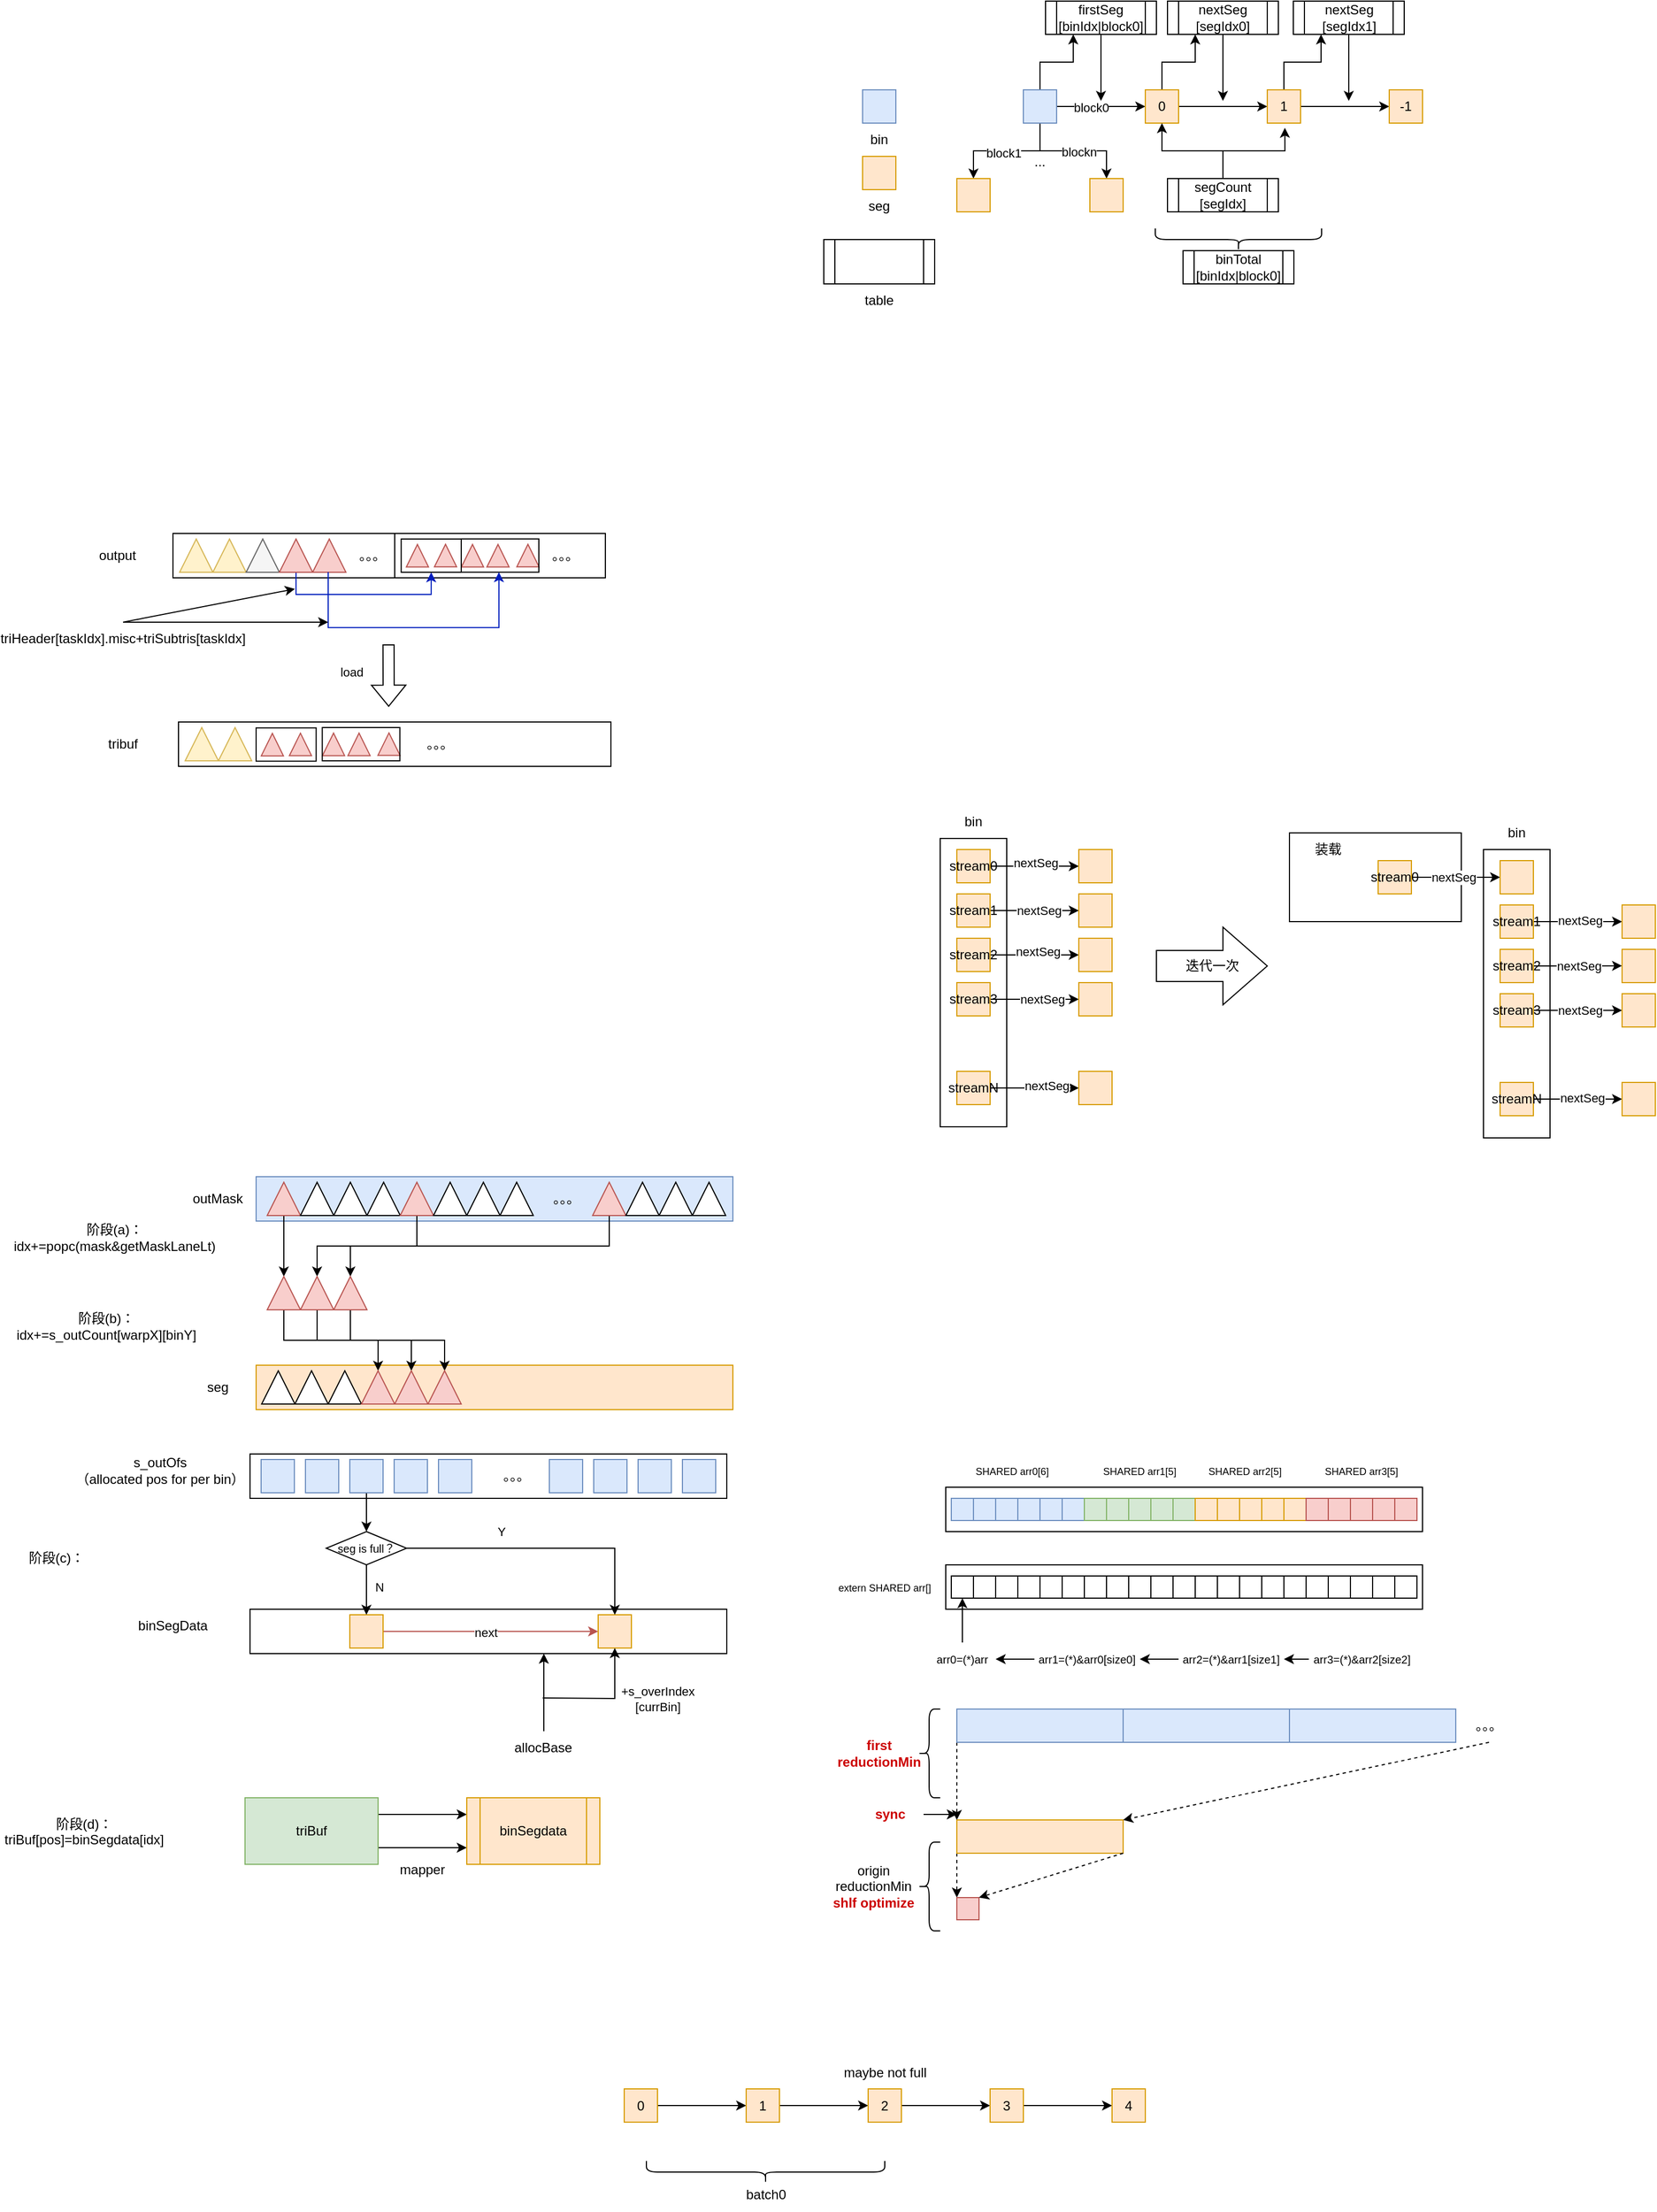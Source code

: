 <mxfile version="24.2.7" type="github">
  <diagram name="第 1 页" id="Jw7tVS_LVLmDtr75cejy">
    <mxGraphModel dx="1792" dy="545" grid="1" gridSize="10" guides="1" tooltips="1" connect="1" arrows="1" fold="1" page="1" pageScale="1" pageWidth="827" pageHeight="1169" math="0" shadow="0">
      <root>
        <mxCell id="0" />
        <mxCell id="1" parent="0" />
        <mxCell id="Td1vDn9h-b1BhkTiUKK3-1" value="" style="rounded=0;whiteSpace=wrap;html=1;fillColor=#ffe6cc;strokeColor=#d79b00;" parent="1" vertex="1">
          <mxGeometry x="-522" y="1230" width="430" height="40" as="geometry" />
        </mxCell>
        <mxCell id="SiZdVVhCGkmTTTWQaCTQ-135" value="" style="rounded=0;whiteSpace=wrap;html=1;" parent="1" vertex="1">
          <mxGeometry x="410" y="750" width="155" height="80" as="geometry" />
        </mxCell>
        <mxCell id="SiZdVVhCGkmTTTWQaCTQ-3" value="" style="group" parent="1" vertex="1" connectable="0">
          <mxGeometry x="10" y="80" width="60" height="60" as="geometry" />
        </mxCell>
        <mxCell id="SiZdVVhCGkmTTTWQaCTQ-1" value="" style="rounded=0;whiteSpace=wrap;html=1;fillColor=#dae8fc;strokeColor=#6c8ebf;" parent="SiZdVVhCGkmTTTWQaCTQ-3" vertex="1">
          <mxGeometry x="15" width="30" height="30" as="geometry" />
        </mxCell>
        <mxCell id="SiZdVVhCGkmTTTWQaCTQ-2" value="bin" style="text;html=1;align=center;verticalAlign=middle;whiteSpace=wrap;rounded=0;" parent="SiZdVVhCGkmTTTWQaCTQ-3" vertex="1">
          <mxGeometry y="30" width="60" height="30" as="geometry" />
        </mxCell>
        <mxCell id="SiZdVVhCGkmTTTWQaCTQ-7" value="" style="edgeStyle=orthogonalEdgeStyle;rounded=0;orthogonalLoop=1;jettySize=auto;html=1;" parent="1" source="SiZdVVhCGkmTTTWQaCTQ-4" target="SiZdVVhCGkmTTTWQaCTQ-6" edge="1">
          <mxGeometry relative="1" as="geometry" />
        </mxCell>
        <mxCell id="SiZdVVhCGkmTTTWQaCTQ-15" value="block0" style="edgeLabel;html=1;align=center;verticalAlign=middle;resizable=0;points=[];" parent="SiZdVVhCGkmTTTWQaCTQ-7" vertex="1" connectable="0">
          <mxGeometry x="-0.222" y="-1" relative="1" as="geometry">
            <mxPoint as="offset" />
          </mxGeometry>
        </mxCell>
        <mxCell id="SiZdVVhCGkmTTTWQaCTQ-9" value="" style="edgeStyle=orthogonalEdgeStyle;rounded=0;orthogonalLoop=1;jettySize=auto;html=1;exitX=0.5;exitY=1;exitDx=0;exitDy=0;" parent="1" source="SiZdVVhCGkmTTTWQaCTQ-4" target="SiZdVVhCGkmTTTWQaCTQ-8" edge="1">
          <mxGeometry relative="1" as="geometry" />
        </mxCell>
        <mxCell id="SiZdVVhCGkmTTTWQaCTQ-17" value="block1" style="edgeLabel;html=1;align=center;verticalAlign=middle;resizable=0;points=[];" parent="SiZdVVhCGkmTTTWQaCTQ-9" vertex="1" connectable="0">
          <mxGeometry x="0.055" y="2" relative="1" as="geometry">
            <mxPoint as="offset" />
          </mxGeometry>
        </mxCell>
        <mxCell id="SiZdVVhCGkmTTTWQaCTQ-11" style="edgeStyle=orthogonalEdgeStyle;rounded=0;orthogonalLoop=1;jettySize=auto;html=1;exitX=0.5;exitY=1;exitDx=0;exitDy=0;entryX=0.5;entryY=0;entryDx=0;entryDy=0;" parent="1" source="SiZdVVhCGkmTTTWQaCTQ-4" target="SiZdVVhCGkmTTTWQaCTQ-10" edge="1">
          <mxGeometry relative="1" as="geometry" />
        </mxCell>
        <mxCell id="SiZdVVhCGkmTTTWQaCTQ-16" value="blockn" style="edgeLabel;html=1;align=center;verticalAlign=middle;resizable=0;points=[];" parent="SiZdVVhCGkmTTTWQaCTQ-11" vertex="1" connectable="0">
          <mxGeometry x="0.084" y="-1" relative="1" as="geometry">
            <mxPoint as="offset" />
          </mxGeometry>
        </mxCell>
        <mxCell id="SiZdVVhCGkmTTTWQaCTQ-28" style="edgeStyle=orthogonalEdgeStyle;rounded=0;orthogonalLoop=1;jettySize=auto;html=1;exitX=0.5;exitY=0;exitDx=0;exitDy=0;entryX=0.25;entryY=1;entryDx=0;entryDy=0;" parent="1" source="SiZdVVhCGkmTTTWQaCTQ-4" target="SiZdVVhCGkmTTTWQaCTQ-23" edge="1">
          <mxGeometry relative="1" as="geometry" />
        </mxCell>
        <mxCell id="SiZdVVhCGkmTTTWQaCTQ-4" value="" style="rounded=0;whiteSpace=wrap;html=1;fillColor=#dae8fc;strokeColor=#6c8ebf;" parent="1" vertex="1">
          <mxGeometry x="170" y="80" width="30" height="30" as="geometry" />
        </mxCell>
        <mxCell id="SiZdVVhCGkmTTTWQaCTQ-20" value="" style="edgeStyle=orthogonalEdgeStyle;rounded=0;orthogonalLoop=1;jettySize=auto;html=1;" parent="1" source="SiZdVVhCGkmTTTWQaCTQ-6" target="SiZdVVhCGkmTTTWQaCTQ-19" edge="1">
          <mxGeometry relative="1" as="geometry" />
        </mxCell>
        <mxCell id="SiZdVVhCGkmTTTWQaCTQ-30" style="edgeStyle=orthogonalEdgeStyle;rounded=0;orthogonalLoop=1;jettySize=auto;html=1;exitX=0.5;exitY=0;exitDx=0;exitDy=0;entryX=0.25;entryY=1;entryDx=0;entryDy=0;" parent="1" source="SiZdVVhCGkmTTTWQaCTQ-6" target="SiZdVVhCGkmTTTWQaCTQ-29" edge="1">
          <mxGeometry relative="1" as="geometry" />
        </mxCell>
        <mxCell id="SiZdVVhCGkmTTTWQaCTQ-6" value="0" style="rounded=0;whiteSpace=wrap;html=1;fillColor=#ffe6cc;strokeColor=#d79b00;" parent="1" vertex="1">
          <mxGeometry x="280" y="80" width="30" height="30" as="geometry" />
        </mxCell>
        <mxCell id="SiZdVVhCGkmTTTWQaCTQ-8" value="" style="rounded=0;whiteSpace=wrap;html=1;fillColor=#ffe6cc;strokeColor=#d79b00;" parent="1" vertex="1">
          <mxGeometry x="110" y="160" width="30" height="30" as="geometry" />
        </mxCell>
        <mxCell id="SiZdVVhCGkmTTTWQaCTQ-10" value="" style="rounded=0;whiteSpace=wrap;html=1;fillColor=#ffe6cc;strokeColor=#d79b00;" parent="1" vertex="1">
          <mxGeometry x="230" y="160" width="30" height="30" as="geometry" />
        </mxCell>
        <mxCell id="SiZdVVhCGkmTTTWQaCTQ-13" value="" style="rounded=0;whiteSpace=wrap;html=1;fillColor=#ffe6cc;strokeColor=#d79b00;" parent="1" vertex="1">
          <mxGeometry x="25" y="140" width="30" height="30" as="geometry" />
        </mxCell>
        <mxCell id="SiZdVVhCGkmTTTWQaCTQ-14" value="seg" style="text;html=1;align=center;verticalAlign=middle;whiteSpace=wrap;rounded=0;" parent="1" vertex="1">
          <mxGeometry x="10" y="170" width="60" height="30" as="geometry" />
        </mxCell>
        <mxCell id="SiZdVVhCGkmTTTWQaCTQ-18" value="..." style="text;html=1;align=center;verticalAlign=middle;whiteSpace=wrap;rounded=0;" parent="1" vertex="1">
          <mxGeometry x="155" y="130" width="60" height="30" as="geometry" />
        </mxCell>
        <mxCell id="SiZdVVhCGkmTTTWQaCTQ-22" value="" style="edgeStyle=orthogonalEdgeStyle;rounded=0;orthogonalLoop=1;jettySize=auto;html=1;" parent="1" source="SiZdVVhCGkmTTTWQaCTQ-19" target="SiZdVVhCGkmTTTWQaCTQ-21" edge="1">
          <mxGeometry relative="1" as="geometry" />
        </mxCell>
        <mxCell id="SiZdVVhCGkmTTTWQaCTQ-33" style="edgeStyle=orthogonalEdgeStyle;rounded=0;orthogonalLoop=1;jettySize=auto;html=1;exitX=0.5;exitY=0;exitDx=0;exitDy=0;entryX=0.25;entryY=1;entryDx=0;entryDy=0;" parent="1" source="SiZdVVhCGkmTTTWQaCTQ-19" target="SiZdVVhCGkmTTTWQaCTQ-32" edge="1">
          <mxGeometry relative="1" as="geometry" />
        </mxCell>
        <mxCell id="SiZdVVhCGkmTTTWQaCTQ-19" value="1" style="rounded=0;whiteSpace=wrap;html=1;fillColor=#ffe6cc;strokeColor=#d79b00;" parent="1" vertex="1">
          <mxGeometry x="390" y="80" width="30" height="30" as="geometry" />
        </mxCell>
        <mxCell id="SiZdVVhCGkmTTTWQaCTQ-21" value="-1" style="rounded=0;whiteSpace=wrap;html=1;fillColor=#ffe6cc;strokeColor=#d79b00;" parent="1" vertex="1">
          <mxGeometry x="500" y="80" width="30" height="30" as="geometry" />
        </mxCell>
        <mxCell id="SiZdVVhCGkmTTTWQaCTQ-24" style="edgeStyle=orthogonalEdgeStyle;rounded=0;orthogonalLoop=1;jettySize=auto;html=1;" parent="1" source="SiZdVVhCGkmTTTWQaCTQ-23" edge="1">
          <mxGeometry relative="1" as="geometry">
            <mxPoint x="240" y="90" as="targetPoint" />
          </mxGeometry>
        </mxCell>
        <mxCell id="SiZdVVhCGkmTTTWQaCTQ-23" value="firstSeg&lt;br&gt;[binIdx|block0]" style="shape=process;whiteSpace=wrap;html=1;backgroundOutline=1;" parent="1" vertex="1">
          <mxGeometry x="190" width="100" height="30" as="geometry" />
        </mxCell>
        <mxCell id="SiZdVVhCGkmTTTWQaCTQ-31" style="edgeStyle=orthogonalEdgeStyle;rounded=0;orthogonalLoop=1;jettySize=auto;html=1;exitX=0.5;exitY=1;exitDx=0;exitDy=0;" parent="1" source="SiZdVVhCGkmTTTWQaCTQ-29" edge="1">
          <mxGeometry relative="1" as="geometry">
            <mxPoint x="350" y="90" as="targetPoint" />
          </mxGeometry>
        </mxCell>
        <mxCell id="SiZdVVhCGkmTTTWQaCTQ-29" value="nextSeg&lt;br&gt;[segIdx0]" style="shape=process;whiteSpace=wrap;html=1;backgroundOutline=1;" parent="1" vertex="1">
          <mxGeometry x="300" width="100" height="30" as="geometry" />
        </mxCell>
        <mxCell id="SiZdVVhCGkmTTTWQaCTQ-34" style="edgeStyle=orthogonalEdgeStyle;rounded=0;orthogonalLoop=1;jettySize=auto;html=1;" parent="1" source="SiZdVVhCGkmTTTWQaCTQ-32" edge="1">
          <mxGeometry relative="1" as="geometry">
            <mxPoint x="463.5" y="90" as="targetPoint" />
          </mxGeometry>
        </mxCell>
        <mxCell id="SiZdVVhCGkmTTTWQaCTQ-32" value="nextSeg&lt;br&gt;[segIdx1]" style="shape=process;whiteSpace=wrap;html=1;backgroundOutline=1;" parent="1" vertex="1">
          <mxGeometry x="413.5" width="100" height="30" as="geometry" />
        </mxCell>
        <mxCell id="SiZdVVhCGkmTTTWQaCTQ-36" style="edgeStyle=orthogonalEdgeStyle;rounded=0;orthogonalLoop=1;jettySize=auto;html=1;entryX=0.5;entryY=1;entryDx=0;entryDy=0;" parent="1" source="SiZdVVhCGkmTTTWQaCTQ-35" target="SiZdVVhCGkmTTTWQaCTQ-6" edge="1">
          <mxGeometry relative="1" as="geometry" />
        </mxCell>
        <mxCell id="SiZdVVhCGkmTTTWQaCTQ-35" value="segCount&lt;br&gt;[segIdx]" style="shape=process;whiteSpace=wrap;html=1;backgroundOutline=1;" parent="1" vertex="1">
          <mxGeometry x="300" y="160" width="100" height="30" as="geometry" />
        </mxCell>
        <mxCell id="SiZdVVhCGkmTTTWQaCTQ-37" style="edgeStyle=orthogonalEdgeStyle;rounded=0;orthogonalLoop=1;jettySize=auto;html=1;exitX=0.5;exitY=0;exitDx=0;exitDy=0;entryX=0.529;entryY=1.14;entryDx=0;entryDy=0;entryPerimeter=0;" parent="1" source="SiZdVVhCGkmTTTWQaCTQ-35" target="SiZdVVhCGkmTTTWQaCTQ-19" edge="1">
          <mxGeometry relative="1" as="geometry" />
        </mxCell>
        <mxCell id="SiZdVVhCGkmTTTWQaCTQ-41" value="binTotal&lt;br&gt;[binIdx|block0]" style="shape=process;whiteSpace=wrap;html=1;backgroundOutline=1;" parent="1" vertex="1">
          <mxGeometry x="314" y="225" width="100" height="30" as="geometry" />
        </mxCell>
        <mxCell id="SiZdVVhCGkmTTTWQaCTQ-42" value="" style="shape=curlyBracket;whiteSpace=wrap;html=1;rounded=1;flipH=1;labelPosition=right;verticalLabelPosition=middle;align=left;verticalAlign=middle;rotation=90;" parent="1" vertex="1">
          <mxGeometry x="354" y="140" width="20" height="150" as="geometry" />
        </mxCell>
        <mxCell id="SiZdVVhCGkmTTTWQaCTQ-45" style="edgeStyle=orthogonalEdgeStyle;rounded=0;orthogonalLoop=1;jettySize=auto;html=1;exitX=1;exitY=0.25;exitDx=0;exitDy=0;entryX=0;entryY=0.25;entryDx=0;entryDy=0;" parent="1" source="SiZdVVhCGkmTTTWQaCTQ-43" edge="1">
          <mxGeometry relative="1" as="geometry">
            <mxPoint x="-332" y="1635" as="targetPoint" />
          </mxGeometry>
        </mxCell>
        <mxCell id="SiZdVVhCGkmTTTWQaCTQ-46" style="edgeStyle=orthogonalEdgeStyle;rounded=0;orthogonalLoop=1;jettySize=auto;html=1;exitX=1;exitY=0.75;exitDx=0;exitDy=0;" parent="1" source="SiZdVVhCGkmTTTWQaCTQ-43" edge="1">
          <mxGeometry relative="1" as="geometry">
            <mxPoint x="-332" y="1665" as="targetPoint" />
          </mxGeometry>
        </mxCell>
        <mxCell id="SiZdVVhCGkmTTTWQaCTQ-43" value="triBuf" style="rounded=0;whiteSpace=wrap;html=1;fillColor=#d5e8d4;strokeColor=#82b366;" parent="1" vertex="1">
          <mxGeometry x="-532" y="1620" width="120" height="60" as="geometry" />
        </mxCell>
        <mxCell id="SiZdVVhCGkmTTTWQaCTQ-47" value="mapper" style="text;html=1;align=center;verticalAlign=middle;whiteSpace=wrap;rounded=0;" parent="1" vertex="1">
          <mxGeometry x="-402" y="1670" width="60" height="30" as="geometry" />
        </mxCell>
        <mxCell id="SiZdVVhCGkmTTTWQaCTQ-48" value="binSegdata" style="shape=process;whiteSpace=wrap;html=1;backgroundOutline=1;fillColor=#ffe6cc;strokeColor=#d79b00;" parent="1" vertex="1">
          <mxGeometry x="-332" y="1620" width="120" height="60" as="geometry" />
        </mxCell>
        <mxCell id="SiZdVVhCGkmTTTWQaCTQ-49" value="" style="shape=process;whiteSpace=wrap;html=1;backgroundOutline=1;" parent="1" vertex="1">
          <mxGeometry x="-10" y="215" width="100" height="40" as="geometry" />
        </mxCell>
        <mxCell id="SiZdVVhCGkmTTTWQaCTQ-50" value="table" style="text;html=1;align=center;verticalAlign=middle;whiteSpace=wrap;rounded=0;" parent="1" vertex="1">
          <mxGeometry x="10" y="255" width="60" height="30" as="geometry" />
        </mxCell>
        <mxCell id="SiZdVVhCGkmTTTWQaCTQ-51" value="" style="rounded=0;whiteSpace=wrap;html=1;fillColor=#dae8fc;strokeColor=#6c8ebf;" parent="1" vertex="1">
          <mxGeometry x="-522" y="1060" width="430" height="40" as="geometry" />
        </mxCell>
        <mxCell id="Td1vDn9h-b1BhkTiUKK3-6" style="edgeStyle=orthogonalEdgeStyle;rounded=0;orthogonalLoop=1;jettySize=auto;html=1;exitX=0;exitY=0.5;exitDx=0;exitDy=0;entryX=1;entryY=0.5;entryDx=0;entryDy=0;" parent="1" source="SiZdVVhCGkmTTTWQaCTQ-52" target="Td1vDn9h-b1BhkTiUKK3-2" edge="1">
          <mxGeometry relative="1" as="geometry" />
        </mxCell>
        <mxCell id="SiZdVVhCGkmTTTWQaCTQ-52" value="" style="triangle;whiteSpace=wrap;html=1;rotation=-90;fillColor=#f8cecc;strokeColor=#b85450;" parent="1" vertex="1">
          <mxGeometry x="-512" y="1065" width="30" height="30" as="geometry" />
        </mxCell>
        <mxCell id="SiZdVVhCGkmTTTWQaCTQ-53" value="" style="triangle;whiteSpace=wrap;html=1;rotation=-90;" parent="1" vertex="1">
          <mxGeometry x="-482" y="1065" width="30" height="30" as="geometry" />
        </mxCell>
        <mxCell id="SiZdVVhCGkmTTTWQaCTQ-54" value="" style="triangle;whiteSpace=wrap;html=1;rotation=-90;" parent="1" vertex="1">
          <mxGeometry x="-452" y="1065" width="30" height="30" as="geometry" />
        </mxCell>
        <mxCell id="SiZdVVhCGkmTTTWQaCTQ-55" value="" style="triangle;whiteSpace=wrap;html=1;rotation=-90;" parent="1" vertex="1">
          <mxGeometry x="-422" y="1065" width="30" height="30" as="geometry" />
        </mxCell>
        <mxCell id="Td1vDn9h-b1BhkTiUKK3-7" style="edgeStyle=orthogonalEdgeStyle;rounded=0;orthogonalLoop=1;jettySize=auto;html=1;exitX=0;exitY=0.5;exitDx=0;exitDy=0;entryX=1;entryY=0.5;entryDx=0;entryDy=0;" parent="1" source="SiZdVVhCGkmTTTWQaCTQ-56" target="Td1vDn9h-b1BhkTiUKK3-3" edge="1">
          <mxGeometry relative="1" as="geometry" />
        </mxCell>
        <mxCell id="SiZdVVhCGkmTTTWQaCTQ-56" value="" style="triangle;whiteSpace=wrap;html=1;rotation=-90;fillColor=#f8cecc;strokeColor=#b85450;" parent="1" vertex="1">
          <mxGeometry x="-392" y="1065" width="30" height="30" as="geometry" />
        </mxCell>
        <mxCell id="SiZdVVhCGkmTTTWQaCTQ-57" value="" style="triangle;whiteSpace=wrap;html=1;rotation=-90;" parent="1" vertex="1">
          <mxGeometry x="-362" y="1065" width="30" height="30" as="geometry" />
        </mxCell>
        <mxCell id="SiZdVVhCGkmTTTWQaCTQ-58" value="" style="triangle;whiteSpace=wrap;html=1;rotation=-90;" parent="1" vertex="1">
          <mxGeometry x="-332" y="1065" width="30" height="30" as="geometry" />
        </mxCell>
        <mxCell id="SiZdVVhCGkmTTTWQaCTQ-59" value="" style="triangle;whiteSpace=wrap;html=1;rotation=-90;" parent="1" vertex="1">
          <mxGeometry x="-302" y="1065" width="30" height="30" as="geometry" />
        </mxCell>
        <mxCell id="Td1vDn9h-b1BhkTiUKK3-8" style="edgeStyle=orthogonalEdgeStyle;rounded=0;orthogonalLoop=1;jettySize=auto;html=1;exitX=0;exitY=0.5;exitDx=0;exitDy=0;entryX=1;entryY=0.5;entryDx=0;entryDy=0;" parent="1" source="SiZdVVhCGkmTTTWQaCTQ-60" target="Td1vDn9h-b1BhkTiUKK3-4" edge="1">
          <mxGeometry relative="1" as="geometry" />
        </mxCell>
        <mxCell id="SiZdVVhCGkmTTTWQaCTQ-60" value="" style="triangle;whiteSpace=wrap;html=1;rotation=-90;fillColor=#f8cecc;strokeColor=#b85450;" parent="1" vertex="1">
          <mxGeometry x="-218.5" y="1065" width="30" height="30" as="geometry" />
        </mxCell>
        <mxCell id="SiZdVVhCGkmTTTWQaCTQ-61" value="" style="triangle;whiteSpace=wrap;html=1;rotation=-90;" parent="1" vertex="1">
          <mxGeometry x="-188.5" y="1065" width="30" height="30" as="geometry" />
        </mxCell>
        <mxCell id="SiZdVVhCGkmTTTWQaCTQ-62" value="" style="triangle;whiteSpace=wrap;html=1;rotation=-90;" parent="1" vertex="1">
          <mxGeometry x="-158.5" y="1065" width="30" height="30" as="geometry" />
        </mxCell>
        <mxCell id="SiZdVVhCGkmTTTWQaCTQ-63" value="" style="triangle;whiteSpace=wrap;html=1;rotation=-90;" parent="1" vertex="1">
          <mxGeometry x="-128.5" y="1065" width="30" height="30" as="geometry" />
        </mxCell>
        <mxCell id="SiZdVVhCGkmTTTWQaCTQ-64" value="。。。" style="text;html=1;align=center;verticalAlign=middle;whiteSpace=wrap;rounded=0;" parent="1" vertex="1">
          <mxGeometry x="-272" y="1065" width="60" height="30" as="geometry" />
        </mxCell>
        <mxCell id="SiZdVVhCGkmTTTWQaCTQ-94" value="" style="rounded=0;whiteSpace=wrap;html=1;" parent="1" vertex="1">
          <mxGeometry x="95" y="755" width="60" height="260" as="geometry" />
        </mxCell>
        <mxCell id="SiZdVVhCGkmTTTWQaCTQ-95" value="bin" style="text;html=1;align=center;verticalAlign=middle;whiteSpace=wrap;rounded=0;" parent="1" vertex="1">
          <mxGeometry x="95" y="725" width="60" height="30" as="geometry" />
        </mxCell>
        <mxCell id="SiZdVVhCGkmTTTWQaCTQ-104" value="" style="edgeStyle=orthogonalEdgeStyle;rounded=0;orthogonalLoop=1;jettySize=auto;html=1;" parent="1" source="SiZdVVhCGkmTTTWQaCTQ-96" target="SiZdVVhCGkmTTTWQaCTQ-103" edge="1">
          <mxGeometry relative="1" as="geometry" />
        </mxCell>
        <mxCell id="SiZdVVhCGkmTTTWQaCTQ-164" value="nextSeg" style="edgeLabel;html=1;align=center;verticalAlign=middle;resizable=0;points=[];" parent="SiZdVVhCGkmTTTWQaCTQ-104" vertex="1" connectable="0">
          <mxGeometry x="0.014" y="3" relative="1" as="geometry">
            <mxPoint as="offset" />
          </mxGeometry>
        </mxCell>
        <mxCell id="SiZdVVhCGkmTTTWQaCTQ-96" value="stream0" style="rounded=0;whiteSpace=wrap;html=1;fillColor=#ffe6cc;strokeColor=#d79b00;" parent="1" vertex="1">
          <mxGeometry x="110" y="765" width="30" height="30" as="geometry" />
        </mxCell>
        <mxCell id="SiZdVVhCGkmTTTWQaCTQ-109" style="edgeStyle=orthogonalEdgeStyle;rounded=0;orthogonalLoop=1;jettySize=auto;html=1;" parent="1" source="SiZdVVhCGkmTTTWQaCTQ-97" target="SiZdVVhCGkmTTTWQaCTQ-108" edge="1">
          <mxGeometry relative="1" as="geometry" />
        </mxCell>
        <mxCell id="SiZdVVhCGkmTTTWQaCTQ-165" value="nextSeg" style="edgeLabel;html=1;align=center;verticalAlign=middle;resizable=0;points=[];" parent="SiZdVVhCGkmTTTWQaCTQ-109" vertex="1" connectable="0">
          <mxGeometry x="0.1" relative="1" as="geometry">
            <mxPoint as="offset" />
          </mxGeometry>
        </mxCell>
        <mxCell id="SiZdVVhCGkmTTTWQaCTQ-97" value="stream1" style="rounded=0;whiteSpace=wrap;html=1;fillColor=#ffe6cc;strokeColor=#d79b00;" parent="1" vertex="1">
          <mxGeometry x="110" y="805" width="30" height="30" as="geometry" />
        </mxCell>
        <mxCell id="SiZdVVhCGkmTTTWQaCTQ-110" style="edgeStyle=orthogonalEdgeStyle;rounded=0;orthogonalLoop=1;jettySize=auto;html=1;exitX=1;exitY=0.5;exitDx=0;exitDy=0;entryX=0;entryY=0.5;entryDx=0;entryDy=0;" parent="1" source="SiZdVVhCGkmTTTWQaCTQ-98" target="SiZdVVhCGkmTTTWQaCTQ-111" edge="1">
          <mxGeometry relative="1" as="geometry">
            <mxPoint x="215" y="860" as="targetPoint" />
          </mxGeometry>
        </mxCell>
        <mxCell id="SiZdVVhCGkmTTTWQaCTQ-166" value="nextSeg" style="edgeLabel;html=1;align=center;verticalAlign=middle;resizable=0;points=[];" parent="SiZdVVhCGkmTTTWQaCTQ-110" vertex="1" connectable="0">
          <mxGeometry x="0.071" y="3" relative="1" as="geometry">
            <mxPoint as="offset" />
          </mxGeometry>
        </mxCell>
        <mxCell id="SiZdVVhCGkmTTTWQaCTQ-98" value="stream2" style="rounded=0;whiteSpace=wrap;html=1;fillColor=#ffe6cc;strokeColor=#d79b00;" parent="1" vertex="1">
          <mxGeometry x="110" y="845" width="30" height="30" as="geometry" />
        </mxCell>
        <mxCell id="SiZdVVhCGkmTTTWQaCTQ-113" style="edgeStyle=orthogonalEdgeStyle;rounded=0;orthogonalLoop=1;jettySize=auto;html=1;" parent="1" source="SiZdVVhCGkmTTTWQaCTQ-99" target="SiZdVVhCGkmTTTWQaCTQ-112" edge="1">
          <mxGeometry relative="1" as="geometry" />
        </mxCell>
        <mxCell id="SiZdVVhCGkmTTTWQaCTQ-167" value="nextSeg" style="edgeLabel;html=1;align=center;verticalAlign=middle;resizable=0;points=[];" parent="SiZdVVhCGkmTTTWQaCTQ-113" vertex="1" connectable="0">
          <mxGeometry x="0.157" relative="1" as="geometry">
            <mxPoint as="offset" />
          </mxGeometry>
        </mxCell>
        <mxCell id="SiZdVVhCGkmTTTWQaCTQ-99" value="stream3" style="rounded=0;whiteSpace=wrap;html=1;fillColor=#ffe6cc;strokeColor=#d79b00;" parent="1" vertex="1">
          <mxGeometry x="110" y="885" width="30" height="30" as="geometry" />
        </mxCell>
        <mxCell id="SiZdVVhCGkmTTTWQaCTQ-115" value="" style="edgeStyle=orthogonalEdgeStyle;rounded=0;orthogonalLoop=1;jettySize=auto;html=1;" parent="1" source="SiZdVVhCGkmTTTWQaCTQ-100" target="SiZdVVhCGkmTTTWQaCTQ-114" edge="1">
          <mxGeometry relative="1" as="geometry" />
        </mxCell>
        <mxCell id="SiZdVVhCGkmTTTWQaCTQ-168" value="nextSeg" style="edgeLabel;html=1;align=center;verticalAlign=middle;resizable=0;points=[];" parent="SiZdVVhCGkmTTTWQaCTQ-115" vertex="1" connectable="0">
          <mxGeometry x="0.257" y="2" relative="1" as="geometry">
            <mxPoint as="offset" />
          </mxGeometry>
        </mxCell>
        <mxCell id="SiZdVVhCGkmTTTWQaCTQ-100" value="streamN" style="rounded=0;whiteSpace=wrap;html=1;fillColor=#ffe6cc;strokeColor=#d79b00;" parent="1" vertex="1">
          <mxGeometry x="110" y="965" width="30" height="30" as="geometry" />
        </mxCell>
        <mxCell id="SiZdVVhCGkmTTTWQaCTQ-103" value="" style="rounded=0;whiteSpace=wrap;html=1;fillColor=#ffe6cc;strokeColor=#d79b00;" parent="1" vertex="1">
          <mxGeometry x="220" y="765" width="30" height="30" as="geometry" />
        </mxCell>
        <mxCell id="SiZdVVhCGkmTTTWQaCTQ-108" value="" style="rounded=0;whiteSpace=wrap;html=1;fillColor=#ffe6cc;strokeColor=#d79b00;" parent="1" vertex="1">
          <mxGeometry x="220" y="805" width="30" height="30" as="geometry" />
        </mxCell>
        <mxCell id="SiZdVVhCGkmTTTWQaCTQ-111" value="" style="rounded=0;whiteSpace=wrap;html=1;fillColor=#ffe6cc;strokeColor=#d79b00;" parent="1" vertex="1">
          <mxGeometry x="220" y="845" width="30" height="30" as="geometry" />
        </mxCell>
        <mxCell id="SiZdVVhCGkmTTTWQaCTQ-112" value="" style="rounded=0;whiteSpace=wrap;html=1;fillColor=#ffe6cc;strokeColor=#d79b00;" parent="1" vertex="1">
          <mxGeometry x="220" y="885" width="30" height="30" as="geometry" />
        </mxCell>
        <mxCell id="SiZdVVhCGkmTTTWQaCTQ-114" value="" style="rounded=0;whiteSpace=wrap;html=1;fillColor=#ffe6cc;strokeColor=#d79b00;" parent="1" vertex="1">
          <mxGeometry x="220" y="965" width="30" height="30" as="geometry" />
        </mxCell>
        <mxCell id="SiZdVVhCGkmTTTWQaCTQ-116" value="迭代一次" style="html=1;shadow=0;dashed=0;align=center;verticalAlign=middle;shape=mxgraph.arrows2.arrow;dy=0.6;dx=40;notch=0;" parent="1" vertex="1">
          <mxGeometry x="290" y="835" width="100" height="70" as="geometry" />
        </mxCell>
        <mxCell id="SiZdVVhCGkmTTTWQaCTQ-117" value="" style="rounded=0;whiteSpace=wrap;html=1;" parent="1" vertex="1">
          <mxGeometry x="585" y="765" width="60" height="260" as="geometry" />
        </mxCell>
        <mxCell id="SiZdVVhCGkmTTTWQaCTQ-118" value="bin" style="text;html=1;align=center;verticalAlign=middle;whiteSpace=wrap;rounded=0;" parent="1" vertex="1">
          <mxGeometry x="585" y="735" width="60" height="30" as="geometry" />
        </mxCell>
        <mxCell id="SiZdVVhCGkmTTTWQaCTQ-119" value="" style="edgeStyle=orthogonalEdgeStyle;rounded=0;orthogonalLoop=1;jettySize=auto;html=1;" parent="1" source="SiZdVVhCGkmTTTWQaCTQ-120" target="SiZdVVhCGkmTTTWQaCTQ-129" edge="1">
          <mxGeometry relative="1" as="geometry" />
        </mxCell>
        <mxCell id="SiZdVVhCGkmTTTWQaCTQ-170" value="nextSeg" style="edgeLabel;html=1;align=center;verticalAlign=middle;resizable=0;points=[];" parent="SiZdVVhCGkmTTTWQaCTQ-119" vertex="1" connectable="0">
          <mxGeometry x="-0.054" relative="1" as="geometry">
            <mxPoint as="offset" />
          </mxGeometry>
        </mxCell>
        <mxCell id="SiZdVVhCGkmTTTWQaCTQ-120" value="stream0" style="rounded=0;whiteSpace=wrap;html=1;fillColor=#ffe6cc;strokeColor=#d79b00;" parent="1" vertex="1">
          <mxGeometry x="490" y="775" width="30" height="30" as="geometry" />
        </mxCell>
        <mxCell id="SiZdVVhCGkmTTTWQaCTQ-121" style="edgeStyle=orthogonalEdgeStyle;rounded=0;orthogonalLoop=1;jettySize=auto;html=1;" parent="1" source="SiZdVVhCGkmTTTWQaCTQ-122" target="SiZdVVhCGkmTTTWQaCTQ-130" edge="1">
          <mxGeometry relative="1" as="geometry" />
        </mxCell>
        <mxCell id="SiZdVVhCGkmTTTWQaCTQ-169" value="nextSeg" style="edgeLabel;html=1;align=center;verticalAlign=middle;resizable=0;points=[];" parent="SiZdVVhCGkmTTTWQaCTQ-121" vertex="1" connectable="0">
          <mxGeometry x="0.039" y="1" relative="1" as="geometry">
            <mxPoint as="offset" />
          </mxGeometry>
        </mxCell>
        <mxCell id="SiZdVVhCGkmTTTWQaCTQ-122" value="stream1" style="rounded=0;whiteSpace=wrap;html=1;fillColor=#ffe6cc;strokeColor=#d79b00;" parent="1" vertex="1">
          <mxGeometry x="600" y="815" width="30" height="30" as="geometry" />
        </mxCell>
        <mxCell id="SiZdVVhCGkmTTTWQaCTQ-123" style="edgeStyle=orthogonalEdgeStyle;rounded=0;orthogonalLoop=1;jettySize=auto;html=1;exitX=1;exitY=0.5;exitDx=0;exitDy=0;entryX=0;entryY=0.495;entryDx=0;entryDy=0;entryPerimeter=0;" parent="1" source="SiZdVVhCGkmTTTWQaCTQ-124" target="SiZdVVhCGkmTTTWQaCTQ-131" edge="1">
          <mxGeometry relative="1" as="geometry">
            <mxPoint x="705" y="869.857" as="targetPoint" />
            <Array as="points" />
          </mxGeometry>
        </mxCell>
        <mxCell id="SiZdVVhCGkmTTTWQaCTQ-171" value="nextSeg" style="edgeLabel;html=1;align=center;verticalAlign=middle;resizable=0;points=[];" parent="SiZdVVhCGkmTTTWQaCTQ-123" vertex="1" connectable="0">
          <mxGeometry x="0.027" relative="1" as="geometry">
            <mxPoint as="offset" />
          </mxGeometry>
        </mxCell>
        <mxCell id="SiZdVVhCGkmTTTWQaCTQ-124" value="stream2" style="rounded=0;whiteSpace=wrap;html=1;fillColor=#ffe6cc;strokeColor=#d79b00;" parent="1" vertex="1">
          <mxGeometry x="600" y="855" width="30" height="30" as="geometry" />
        </mxCell>
        <mxCell id="SiZdVVhCGkmTTTWQaCTQ-125" style="edgeStyle=orthogonalEdgeStyle;rounded=0;orthogonalLoop=1;jettySize=auto;html=1;" parent="1" source="SiZdVVhCGkmTTTWQaCTQ-126" target="SiZdVVhCGkmTTTWQaCTQ-132" edge="1">
          <mxGeometry relative="1" as="geometry" />
        </mxCell>
        <mxCell id="SiZdVVhCGkmTTTWQaCTQ-172" value="nextSeg" style="edgeLabel;html=1;align=center;verticalAlign=middle;resizable=0;points=[];" parent="SiZdVVhCGkmTTTWQaCTQ-125" vertex="1" connectable="0">
          <mxGeometry x="0.054" relative="1" as="geometry">
            <mxPoint as="offset" />
          </mxGeometry>
        </mxCell>
        <mxCell id="SiZdVVhCGkmTTTWQaCTQ-126" value="stream3" style="rounded=0;whiteSpace=wrap;html=1;fillColor=#ffe6cc;strokeColor=#d79b00;" parent="1" vertex="1">
          <mxGeometry x="600" y="895" width="30" height="30" as="geometry" />
        </mxCell>
        <mxCell id="SiZdVVhCGkmTTTWQaCTQ-127" value="" style="edgeStyle=orthogonalEdgeStyle;rounded=0;orthogonalLoop=1;jettySize=auto;html=1;" parent="1" source="SiZdVVhCGkmTTTWQaCTQ-128" target="SiZdVVhCGkmTTTWQaCTQ-133" edge="1">
          <mxGeometry relative="1" as="geometry" />
        </mxCell>
        <mxCell id="SiZdVVhCGkmTTTWQaCTQ-173" value="nextSeg" style="edgeLabel;html=1;align=center;verticalAlign=middle;resizable=0;points=[];" parent="SiZdVVhCGkmTTTWQaCTQ-127" vertex="1" connectable="0">
          <mxGeometry x="0.082" y="1" relative="1" as="geometry">
            <mxPoint as="offset" />
          </mxGeometry>
        </mxCell>
        <mxCell id="SiZdVVhCGkmTTTWQaCTQ-128" value="streamN" style="rounded=0;whiteSpace=wrap;html=1;fillColor=#ffe6cc;strokeColor=#d79b00;" parent="1" vertex="1">
          <mxGeometry x="600" y="975" width="30" height="30" as="geometry" />
        </mxCell>
        <mxCell id="SiZdVVhCGkmTTTWQaCTQ-129" value="" style="rounded=0;whiteSpace=wrap;html=1;fillColor=#ffe6cc;strokeColor=#d79b00;" parent="1" vertex="1">
          <mxGeometry x="600" y="775" width="30" height="30" as="geometry" />
        </mxCell>
        <mxCell id="SiZdVVhCGkmTTTWQaCTQ-130" value="" style="rounded=0;whiteSpace=wrap;html=1;fillColor=#ffe6cc;strokeColor=#d79b00;" parent="1" vertex="1">
          <mxGeometry x="710" y="815" width="30" height="30" as="geometry" />
        </mxCell>
        <mxCell id="SiZdVVhCGkmTTTWQaCTQ-131" value="" style="rounded=0;whiteSpace=wrap;html=1;fillColor=#ffe6cc;strokeColor=#d79b00;" parent="1" vertex="1">
          <mxGeometry x="710" y="855" width="30" height="30" as="geometry" />
        </mxCell>
        <mxCell id="SiZdVVhCGkmTTTWQaCTQ-132" value="" style="rounded=0;whiteSpace=wrap;html=1;fillColor=#ffe6cc;strokeColor=#d79b00;" parent="1" vertex="1">
          <mxGeometry x="710" y="895" width="30" height="30" as="geometry" />
        </mxCell>
        <mxCell id="SiZdVVhCGkmTTTWQaCTQ-133" value="" style="rounded=0;whiteSpace=wrap;html=1;fillColor=#ffe6cc;strokeColor=#d79b00;" parent="1" vertex="1">
          <mxGeometry x="710" y="975" width="30" height="30" as="geometry" />
        </mxCell>
        <mxCell id="SiZdVVhCGkmTTTWQaCTQ-134" value="装载" style="text;html=1;align=center;verticalAlign=middle;whiteSpace=wrap;rounded=0;" parent="1" vertex="1">
          <mxGeometry x="410" y="750" width="70" height="30" as="geometry" />
        </mxCell>
        <mxCell id="iCBf6XjLOZGy9sNGCZyP-31" style="edgeStyle=orthogonalEdgeStyle;rounded=0;orthogonalLoop=1;jettySize=auto;html=1;exitX=0;exitY=0.5;exitDx=0;exitDy=0;entryX=1;entryY=0.5;entryDx=0;entryDy=0;" parent="1" source="Td1vDn9h-b1BhkTiUKK3-2" target="iCBf6XjLOZGy9sNGCZyP-28" edge="1">
          <mxGeometry relative="1" as="geometry" />
        </mxCell>
        <mxCell id="Td1vDn9h-b1BhkTiUKK3-2" value="" style="triangle;whiteSpace=wrap;html=1;rotation=-90;fillColor=#f8cecc;strokeColor=#b85450;" parent="1" vertex="1">
          <mxGeometry x="-512" y="1150" width="30" height="30" as="geometry" />
        </mxCell>
        <mxCell id="iCBf6XjLOZGy9sNGCZyP-32" style="edgeStyle=orthogonalEdgeStyle;rounded=0;orthogonalLoop=1;jettySize=auto;html=1;exitX=0;exitY=0.5;exitDx=0;exitDy=0;entryX=1;entryY=0.5;entryDx=0;entryDy=0;" parent="1" source="Td1vDn9h-b1BhkTiUKK3-3" target="iCBf6XjLOZGy9sNGCZyP-29" edge="1">
          <mxGeometry relative="1" as="geometry" />
        </mxCell>
        <mxCell id="Td1vDn9h-b1BhkTiUKK3-3" value="" style="triangle;whiteSpace=wrap;html=1;rotation=-90;fillColor=#f8cecc;strokeColor=#b85450;" parent="1" vertex="1">
          <mxGeometry x="-482" y="1150" width="30" height="30" as="geometry" />
        </mxCell>
        <mxCell id="iCBf6XjLOZGy9sNGCZyP-33" style="edgeStyle=orthogonalEdgeStyle;rounded=0;orthogonalLoop=1;jettySize=auto;html=1;exitX=0;exitY=0.5;exitDx=0;exitDy=0;entryX=1;entryY=0.5;entryDx=0;entryDy=0;" parent="1" source="Td1vDn9h-b1BhkTiUKK3-4" target="iCBf6XjLOZGy9sNGCZyP-30" edge="1">
          <mxGeometry relative="1" as="geometry" />
        </mxCell>
        <mxCell id="Td1vDn9h-b1BhkTiUKK3-4" value="" style="triangle;whiteSpace=wrap;html=1;rotation=-90;fillColor=#f8cecc;strokeColor=#b85450;" parent="1" vertex="1">
          <mxGeometry x="-452" y="1150" width="30" height="30" as="geometry" />
        </mxCell>
        <mxCell id="Td1vDn9h-b1BhkTiUKK3-5" value="outMask" style="text;html=1;align=center;verticalAlign=middle;resizable=0;points=[];autosize=1;strokeColor=none;fillColor=none;" parent="1" vertex="1">
          <mxGeometry x="-592" y="1065" width="70" height="30" as="geometry" />
        </mxCell>
        <mxCell id="Td1vDn9h-b1BhkTiUKK3-9" value="seg" style="text;html=1;align=center;verticalAlign=middle;resizable=0;points=[];autosize=1;strokeColor=none;fillColor=none;" parent="1" vertex="1">
          <mxGeometry x="-577" y="1235" width="40" height="30" as="geometry" />
        </mxCell>
        <mxCell id="Td1vDn9h-b1BhkTiUKK3-10" value="阶段(a)：idx+=popc(mask&amp;amp;getMaskLaneLt)" style="text;html=1;align=center;verticalAlign=middle;whiteSpace=wrap;rounded=0;" parent="1" vertex="1">
          <mxGeometry x="-722" y="1100" width="145" height="30" as="geometry" />
        </mxCell>
        <mxCell id="Td1vDn9h-b1BhkTiUKK3-24" value="" style="rounded=0;whiteSpace=wrap;html=1;" parent="1" vertex="1">
          <mxGeometry x="100" y="1340" width="430" height="40" as="geometry" />
        </mxCell>
        <mxCell id="Td1vDn9h-b1BhkTiUKK3-25" value="" style="rounded=0;whiteSpace=wrap;html=1;fillColor=#dae8fc;strokeColor=#6c8ebf;" parent="1" vertex="1">
          <mxGeometry x="105" y="1350" width="20" height="20" as="geometry" />
        </mxCell>
        <mxCell id="Td1vDn9h-b1BhkTiUKK3-26" value="" style="rounded=0;whiteSpace=wrap;html=1;fillColor=#dae8fc;strokeColor=#6c8ebf;" parent="1" vertex="1">
          <mxGeometry x="125" y="1350" width="20" height="20" as="geometry" />
        </mxCell>
        <mxCell id="Td1vDn9h-b1BhkTiUKK3-27" value="" style="rounded=0;whiteSpace=wrap;html=1;fillColor=#dae8fc;strokeColor=#6c8ebf;" parent="1" vertex="1">
          <mxGeometry x="145" y="1350" width="20" height="20" as="geometry" />
        </mxCell>
        <mxCell id="Td1vDn9h-b1BhkTiUKK3-28" value="" style="rounded=0;whiteSpace=wrap;html=1;fillColor=#dae8fc;strokeColor=#6c8ebf;" parent="1" vertex="1">
          <mxGeometry x="165" y="1350" width="20" height="20" as="geometry" />
        </mxCell>
        <mxCell id="Td1vDn9h-b1BhkTiUKK3-29" value="" style="rounded=0;whiteSpace=wrap;html=1;fillColor=#dae8fc;strokeColor=#6c8ebf;" parent="1" vertex="1">
          <mxGeometry x="185" y="1350" width="20" height="20" as="geometry" />
        </mxCell>
        <mxCell id="Td1vDn9h-b1BhkTiUKK3-30" value="" style="rounded=0;whiteSpace=wrap;html=1;fillColor=#dae8fc;strokeColor=#6c8ebf;" parent="1" vertex="1">
          <mxGeometry x="205" y="1350" width="20" height="20" as="geometry" />
        </mxCell>
        <mxCell id="Td1vDn9h-b1BhkTiUKK3-31" value="" style="rounded=0;whiteSpace=wrap;html=1;fillColor=#d5e8d4;strokeColor=#82b366;" parent="1" vertex="1">
          <mxGeometry x="225" y="1350" width="20" height="20" as="geometry" />
        </mxCell>
        <mxCell id="Td1vDn9h-b1BhkTiUKK3-32" value="" style="rounded=0;whiteSpace=wrap;html=1;fillColor=#d5e8d4;strokeColor=#82b366;" parent="1" vertex="1">
          <mxGeometry x="245" y="1350" width="20" height="20" as="geometry" />
        </mxCell>
        <mxCell id="Td1vDn9h-b1BhkTiUKK3-33" value="" style="rounded=0;whiteSpace=wrap;html=1;fillColor=#d5e8d4;strokeColor=#82b366;" parent="1" vertex="1">
          <mxGeometry x="265" y="1350" width="20" height="20" as="geometry" />
        </mxCell>
        <mxCell id="Td1vDn9h-b1BhkTiUKK3-34" value="" style="rounded=0;whiteSpace=wrap;html=1;fillColor=#d5e8d4;strokeColor=#82b366;" parent="1" vertex="1">
          <mxGeometry x="285" y="1350" width="20" height="20" as="geometry" />
        </mxCell>
        <mxCell id="Td1vDn9h-b1BhkTiUKK3-35" value="" style="rounded=0;whiteSpace=wrap;html=1;fillColor=#d5e8d4;strokeColor=#82b366;" parent="1" vertex="1">
          <mxGeometry x="305" y="1350" width="20" height="20" as="geometry" />
        </mxCell>
        <mxCell id="Td1vDn9h-b1BhkTiUKK3-36" value="" style="rounded=0;whiteSpace=wrap;html=1;fillColor=#ffe6cc;strokeColor=#d79b00;" parent="1" vertex="1">
          <mxGeometry x="325" y="1350" width="20" height="20" as="geometry" />
        </mxCell>
        <mxCell id="Td1vDn9h-b1BhkTiUKK3-37" value="" style="rounded=0;whiteSpace=wrap;html=1;fillColor=#ffe6cc;strokeColor=#d79b00;" parent="1" vertex="1">
          <mxGeometry x="345" y="1350" width="20" height="20" as="geometry" />
        </mxCell>
        <mxCell id="Td1vDn9h-b1BhkTiUKK3-38" value="" style="rounded=0;whiteSpace=wrap;html=1;fillColor=#ffe6cc;strokeColor=#d79b00;" parent="1" vertex="1">
          <mxGeometry x="365" y="1350" width="20" height="20" as="geometry" />
        </mxCell>
        <mxCell id="Td1vDn9h-b1BhkTiUKK3-39" value="" style="rounded=0;whiteSpace=wrap;html=1;fillColor=#ffe6cc;strokeColor=#d79b00;" parent="1" vertex="1">
          <mxGeometry x="385" y="1350" width="20" height="20" as="geometry" />
        </mxCell>
        <mxCell id="Td1vDn9h-b1BhkTiUKK3-40" value="" style="rounded=0;whiteSpace=wrap;html=1;fillColor=#ffe6cc;strokeColor=#d79b00;" parent="1" vertex="1">
          <mxGeometry x="405" y="1350" width="20" height="20" as="geometry" />
        </mxCell>
        <mxCell id="Td1vDn9h-b1BhkTiUKK3-41" value="" style="rounded=0;whiteSpace=wrap;html=1;fillColor=#f8cecc;strokeColor=#b85450;" parent="1" vertex="1">
          <mxGeometry x="425" y="1350" width="20" height="20" as="geometry" />
        </mxCell>
        <mxCell id="Td1vDn9h-b1BhkTiUKK3-42" value="" style="rounded=0;whiteSpace=wrap;html=1;fillColor=#f8cecc;strokeColor=#b85450;" parent="1" vertex="1">
          <mxGeometry x="445" y="1350" width="20" height="20" as="geometry" />
        </mxCell>
        <mxCell id="Td1vDn9h-b1BhkTiUKK3-43" value="" style="rounded=0;whiteSpace=wrap;html=1;fillColor=#f8cecc;strokeColor=#b85450;" parent="1" vertex="1">
          <mxGeometry x="465" y="1350" width="20" height="20" as="geometry" />
        </mxCell>
        <mxCell id="Td1vDn9h-b1BhkTiUKK3-44" value="" style="rounded=0;whiteSpace=wrap;html=1;fillColor=#f8cecc;strokeColor=#b85450;" parent="1" vertex="1">
          <mxGeometry x="485" y="1350" width="20" height="20" as="geometry" />
        </mxCell>
        <mxCell id="Td1vDn9h-b1BhkTiUKK3-45" value="" style="rounded=0;whiteSpace=wrap;html=1;fillColor=#f8cecc;strokeColor=#b85450;" parent="1" vertex="1">
          <mxGeometry x="505" y="1350" width="20" height="20" as="geometry" />
        </mxCell>
        <mxCell id="Td1vDn9h-b1BhkTiUKK3-47" value="" style="rounded=0;whiteSpace=wrap;html=1;" parent="1" vertex="1">
          <mxGeometry x="100" y="1410" width="430" height="40" as="geometry" />
        </mxCell>
        <mxCell id="Td1vDn9h-b1BhkTiUKK3-48" value="" style="rounded=0;whiteSpace=wrap;html=1;" parent="1" vertex="1">
          <mxGeometry x="105" y="1420" width="20" height="20" as="geometry" />
        </mxCell>
        <mxCell id="Td1vDn9h-b1BhkTiUKK3-49" value="" style="rounded=0;whiteSpace=wrap;html=1;" parent="1" vertex="1">
          <mxGeometry x="125" y="1420" width="20" height="20" as="geometry" />
        </mxCell>
        <mxCell id="Td1vDn9h-b1BhkTiUKK3-50" value="" style="rounded=0;whiteSpace=wrap;html=1;" parent="1" vertex="1">
          <mxGeometry x="145" y="1420" width="20" height="20" as="geometry" />
        </mxCell>
        <mxCell id="Td1vDn9h-b1BhkTiUKK3-51" value="" style="rounded=0;whiteSpace=wrap;html=1;" parent="1" vertex="1">
          <mxGeometry x="165" y="1420" width="20" height="20" as="geometry" />
        </mxCell>
        <mxCell id="Td1vDn9h-b1BhkTiUKK3-52" value="" style="rounded=0;whiteSpace=wrap;html=1;" parent="1" vertex="1">
          <mxGeometry x="185" y="1420" width="20" height="20" as="geometry" />
        </mxCell>
        <mxCell id="Td1vDn9h-b1BhkTiUKK3-53" value="" style="rounded=0;whiteSpace=wrap;html=1;" parent="1" vertex="1">
          <mxGeometry x="205" y="1420" width="20" height="20" as="geometry" />
        </mxCell>
        <mxCell id="Td1vDn9h-b1BhkTiUKK3-54" value="" style="rounded=0;whiteSpace=wrap;html=1;" parent="1" vertex="1">
          <mxGeometry x="225" y="1420" width="20" height="20" as="geometry" />
        </mxCell>
        <mxCell id="Td1vDn9h-b1BhkTiUKK3-55" value="" style="rounded=0;whiteSpace=wrap;html=1;" parent="1" vertex="1">
          <mxGeometry x="245" y="1420" width="20" height="20" as="geometry" />
        </mxCell>
        <mxCell id="Td1vDn9h-b1BhkTiUKK3-56" value="" style="rounded=0;whiteSpace=wrap;html=1;" parent="1" vertex="1">
          <mxGeometry x="265" y="1420" width="20" height="20" as="geometry" />
        </mxCell>
        <mxCell id="Td1vDn9h-b1BhkTiUKK3-57" value="" style="rounded=0;whiteSpace=wrap;html=1;" parent="1" vertex="1">
          <mxGeometry x="285" y="1420" width="20" height="20" as="geometry" />
        </mxCell>
        <mxCell id="Td1vDn9h-b1BhkTiUKK3-58" value="" style="rounded=0;whiteSpace=wrap;html=1;" parent="1" vertex="1">
          <mxGeometry x="305" y="1420" width="20" height="20" as="geometry" />
        </mxCell>
        <mxCell id="Td1vDn9h-b1BhkTiUKK3-59" value="" style="rounded=0;whiteSpace=wrap;html=1;" parent="1" vertex="1">
          <mxGeometry x="325" y="1420" width="20" height="20" as="geometry" />
        </mxCell>
        <mxCell id="Td1vDn9h-b1BhkTiUKK3-60" value="" style="rounded=0;whiteSpace=wrap;html=1;" parent="1" vertex="1">
          <mxGeometry x="345" y="1420" width="20" height="20" as="geometry" />
        </mxCell>
        <mxCell id="Td1vDn9h-b1BhkTiUKK3-61" value="" style="rounded=0;whiteSpace=wrap;html=1;" parent="1" vertex="1">
          <mxGeometry x="365" y="1420" width="20" height="20" as="geometry" />
        </mxCell>
        <mxCell id="Td1vDn9h-b1BhkTiUKK3-62" value="" style="rounded=0;whiteSpace=wrap;html=1;" parent="1" vertex="1">
          <mxGeometry x="385" y="1420" width="20" height="20" as="geometry" />
        </mxCell>
        <mxCell id="Td1vDn9h-b1BhkTiUKK3-63" value="" style="rounded=0;whiteSpace=wrap;html=1;" parent="1" vertex="1">
          <mxGeometry x="405" y="1420" width="20" height="20" as="geometry" />
        </mxCell>
        <mxCell id="Td1vDn9h-b1BhkTiUKK3-64" value="" style="rounded=0;whiteSpace=wrap;html=1;" parent="1" vertex="1">
          <mxGeometry x="425" y="1420" width="20" height="20" as="geometry" />
        </mxCell>
        <mxCell id="Td1vDn9h-b1BhkTiUKK3-65" value="" style="rounded=0;whiteSpace=wrap;html=1;" parent="1" vertex="1">
          <mxGeometry x="445" y="1420" width="20" height="20" as="geometry" />
        </mxCell>
        <mxCell id="Td1vDn9h-b1BhkTiUKK3-66" value="" style="rounded=0;whiteSpace=wrap;html=1;" parent="1" vertex="1">
          <mxGeometry x="465" y="1420" width="20" height="20" as="geometry" />
        </mxCell>
        <mxCell id="Td1vDn9h-b1BhkTiUKK3-67" value="" style="rounded=0;whiteSpace=wrap;html=1;" parent="1" vertex="1">
          <mxGeometry x="485" y="1420" width="20" height="20" as="geometry" />
        </mxCell>
        <mxCell id="Td1vDn9h-b1BhkTiUKK3-68" value="" style="rounded=0;whiteSpace=wrap;html=1;" parent="1" vertex="1">
          <mxGeometry x="505" y="1420" width="20" height="20" as="geometry" />
        </mxCell>
        <mxCell id="Td1vDn9h-b1BhkTiUKK3-70" value="&lt;font style=&quot;font-size: 9px;&quot;&gt;SHARED arr0[6]&lt;/font&gt;" style="text;html=1;align=center;verticalAlign=middle;whiteSpace=wrap;rounded=0;" parent="1" vertex="1">
          <mxGeometry x="105" y="1310" width="110" height="30" as="geometry" />
        </mxCell>
        <mxCell id="Td1vDn9h-b1BhkTiUKK3-71" value="&lt;font style=&quot;font-size: 9px;&quot;&gt;SHARED&amp;nbsp;arr1[5]&lt;/font&gt;" style="text;html=1;align=center;verticalAlign=middle;whiteSpace=wrap;rounded=0;" parent="1" vertex="1">
          <mxGeometry x="245" y="1310" width="60" height="30" as="geometry" />
        </mxCell>
        <mxCell id="Td1vDn9h-b1BhkTiUKK3-72" value="&lt;font style=&quot;font-size: 9px;&quot;&gt;SHARED&amp;nbsp;arr2[5]&lt;/font&gt;" style="text;html=1;align=center;verticalAlign=middle;whiteSpace=wrap;rounded=0;" parent="1" vertex="1">
          <mxGeometry x="340" y="1310" width="60" height="30" as="geometry" />
        </mxCell>
        <mxCell id="Td1vDn9h-b1BhkTiUKK3-73" value="&lt;font style=&quot;font-size: 9px;&quot;&gt;SHARED&amp;nbsp;arr3[5]&lt;/font&gt;" style="text;html=1;align=center;verticalAlign=middle;whiteSpace=wrap;rounded=0;" parent="1" vertex="1">
          <mxGeometry x="445" y="1310" width="60" height="30" as="geometry" />
        </mxCell>
        <mxCell id="Td1vDn9h-b1BhkTiUKK3-74" value="&lt;font style=&quot;font-size: 9px;&quot;&gt;extern SHARED arr[]&lt;/font&gt;" style="text;html=1;align=center;verticalAlign=middle;whiteSpace=wrap;rounded=0;" parent="1" vertex="1">
          <mxGeometry x="-10" y="1415" width="110" height="30" as="geometry" />
        </mxCell>
        <mxCell id="Td1vDn9h-b1BhkTiUKK3-77" style="rounded=0;orthogonalLoop=1;jettySize=auto;html=1;entryX=0.5;entryY=1;entryDx=0;entryDy=0;" parent="1" source="Td1vDn9h-b1BhkTiUKK3-76" target="Td1vDn9h-b1BhkTiUKK3-48" edge="1">
          <mxGeometry relative="1" as="geometry" />
        </mxCell>
        <mxCell id="Td1vDn9h-b1BhkTiUKK3-76" value="&lt;font style=&quot;font-size: 10px;&quot;&gt;arr0=(*)arr&lt;/font&gt;" style="text;html=1;align=center;verticalAlign=middle;whiteSpace=wrap;rounded=0;" parent="1" vertex="1">
          <mxGeometry x="85" y="1480" width="60" height="30" as="geometry" />
        </mxCell>
        <mxCell id="Td1vDn9h-b1BhkTiUKK3-81" value="" style="edgeStyle=orthogonalEdgeStyle;rounded=0;orthogonalLoop=1;jettySize=auto;html=1;" parent="1" source="Td1vDn9h-b1BhkTiUKK3-78" target="Td1vDn9h-b1BhkTiUKK3-76" edge="1">
          <mxGeometry relative="1" as="geometry" />
        </mxCell>
        <mxCell id="Td1vDn9h-b1BhkTiUKK3-78" value="&lt;font style=&quot;font-size: 10px;&quot;&gt;arr1=(*)&amp;amp;arr0[size0]&lt;/font&gt;" style="text;html=1;align=center;verticalAlign=middle;whiteSpace=wrap;rounded=0;" parent="1" vertex="1">
          <mxGeometry x="180" y="1480" width="95" height="30" as="geometry" />
        </mxCell>
        <mxCell id="Td1vDn9h-b1BhkTiUKK3-82" value="" style="edgeStyle=orthogonalEdgeStyle;rounded=0;orthogonalLoop=1;jettySize=auto;html=1;" parent="1" source="Td1vDn9h-b1BhkTiUKK3-79" target="Td1vDn9h-b1BhkTiUKK3-78" edge="1">
          <mxGeometry relative="1" as="geometry" />
        </mxCell>
        <mxCell id="Td1vDn9h-b1BhkTiUKK3-79" value="&lt;font style=&quot;font-size: 10px;&quot;&gt;arr2=(*)&amp;amp;arr1[size1]&lt;/font&gt;" style="text;html=1;align=center;verticalAlign=middle;whiteSpace=wrap;rounded=0;" parent="1" vertex="1">
          <mxGeometry x="310" y="1480" width="95" height="30" as="geometry" />
        </mxCell>
        <mxCell id="Td1vDn9h-b1BhkTiUKK3-83" value="" style="edgeStyle=orthogonalEdgeStyle;rounded=0;orthogonalLoop=1;jettySize=auto;html=1;" parent="1" source="Td1vDn9h-b1BhkTiUKK3-80" target="Td1vDn9h-b1BhkTiUKK3-79" edge="1">
          <mxGeometry relative="1" as="geometry" />
        </mxCell>
        <mxCell id="Td1vDn9h-b1BhkTiUKK3-80" value="&lt;font style=&quot;font-size: 10px;&quot;&gt;arr3=(*)&amp;amp;arr2[size2]&lt;/font&gt;" style="text;html=1;align=center;verticalAlign=middle;whiteSpace=wrap;rounded=0;" parent="1" vertex="1">
          <mxGeometry x="427.5" y="1480" width="95" height="30" as="geometry" />
        </mxCell>
        <mxCell id="iCBf6XjLOZGy9sNGCZyP-11" style="rounded=0;orthogonalLoop=1;jettySize=auto;html=1;exitX=0;exitY=1;exitDx=0;exitDy=0;entryX=0;entryY=0;entryDx=0;entryDy=0;dashed=1;" parent="1" source="iCBf6XjLOZGy9sNGCZyP-1" target="iCBf6XjLOZGy9sNGCZyP-3" edge="1">
          <mxGeometry relative="1" as="geometry" />
        </mxCell>
        <mxCell id="iCBf6XjLOZGy9sNGCZyP-1" value="" style="rounded=0;whiteSpace=wrap;html=1;fillColor=#ffe6cc;strokeColor=#d79b00;" parent="1" vertex="1">
          <mxGeometry x="110" y="1640" width="150" height="30" as="geometry" />
        </mxCell>
        <mxCell id="iCBf6XjLOZGy9sNGCZyP-3" value="" style="rounded=0;whiteSpace=wrap;html=1;fillColor=#f8cecc;strokeColor=#b85450;" parent="1" vertex="1">
          <mxGeometry x="110" y="1710" width="20" height="20" as="geometry" />
        </mxCell>
        <mxCell id="iCBf6XjLOZGy9sNGCZyP-9" style="rounded=0;orthogonalLoop=1;jettySize=auto;html=1;exitX=0;exitY=1;exitDx=0;exitDy=0;entryX=0;entryY=0;entryDx=0;entryDy=0;dashed=1;" parent="1" source="iCBf6XjLOZGy9sNGCZyP-4" target="iCBf6XjLOZGy9sNGCZyP-1" edge="1">
          <mxGeometry relative="1" as="geometry" />
        </mxCell>
        <mxCell id="iCBf6XjLOZGy9sNGCZyP-4" value="" style="rounded=0;whiteSpace=wrap;html=1;fillColor=#dae8fc;strokeColor=#6c8ebf;" parent="1" vertex="1">
          <mxGeometry x="110" y="1540" width="150" height="30" as="geometry" />
        </mxCell>
        <mxCell id="iCBf6XjLOZGy9sNGCZyP-5" value="" style="rounded=0;whiteSpace=wrap;html=1;fillColor=#dae8fc;strokeColor=#6c8ebf;" parent="1" vertex="1">
          <mxGeometry x="260" y="1540" width="150" height="30" as="geometry" />
        </mxCell>
        <mxCell id="iCBf6XjLOZGy9sNGCZyP-6" value="" style="rounded=0;whiteSpace=wrap;html=1;fillColor=#dae8fc;strokeColor=#6c8ebf;" parent="1" vertex="1">
          <mxGeometry x="410" y="1540" width="150" height="30" as="geometry" />
        </mxCell>
        <mxCell id="iCBf6XjLOZGy9sNGCZyP-10" style="rounded=0;orthogonalLoop=1;jettySize=auto;html=1;exitX=0.5;exitY=1;exitDx=0;exitDy=0;entryX=1;entryY=0;entryDx=0;entryDy=0;dashed=1;" parent="1" source="iCBf6XjLOZGy9sNGCZyP-7" target="iCBf6XjLOZGy9sNGCZyP-1" edge="1">
          <mxGeometry relative="1" as="geometry" />
        </mxCell>
        <mxCell id="iCBf6XjLOZGy9sNGCZyP-7" value="。。。" style="text;html=1;align=center;verticalAlign=middle;whiteSpace=wrap;rounded=0;" parent="1" vertex="1">
          <mxGeometry x="560" y="1540" width="60" height="30" as="geometry" />
        </mxCell>
        <mxCell id="iCBf6XjLOZGy9sNGCZyP-12" style="rounded=0;orthogonalLoop=1;jettySize=auto;html=1;exitX=1;exitY=1;exitDx=0;exitDy=0;entryX=1;entryY=0;entryDx=0;entryDy=0;dashed=1;" parent="1" source="iCBf6XjLOZGy9sNGCZyP-1" target="iCBf6XjLOZGy9sNGCZyP-3" edge="1">
          <mxGeometry relative="1" as="geometry" />
        </mxCell>
        <mxCell id="iCBf6XjLOZGy9sNGCZyP-15" style="edgeStyle=orthogonalEdgeStyle;rounded=0;orthogonalLoop=1;jettySize=auto;html=1;" parent="1" source="iCBf6XjLOZGy9sNGCZyP-13" edge="1">
          <mxGeometry relative="1" as="geometry">
            <mxPoint x="110" y="1635" as="targetPoint" />
          </mxGeometry>
        </mxCell>
        <mxCell id="iCBf6XjLOZGy9sNGCZyP-13" value="&lt;b&gt;&lt;font color=&quot;#cc0000&quot;&gt;sync&lt;/font&gt;&lt;/b&gt;" style="text;html=1;align=center;verticalAlign=middle;whiteSpace=wrap;rounded=0;" parent="1" vertex="1">
          <mxGeometry x="20" y="1620" width="60" height="30" as="geometry" />
        </mxCell>
        <mxCell id="iCBf6XjLOZGy9sNGCZyP-20" value="" style="group" parent="1" vertex="1" connectable="0">
          <mxGeometry x="10" y="1540" width="85" height="80" as="geometry" />
        </mxCell>
        <mxCell id="iCBf6XjLOZGy9sNGCZyP-17" value="" style="shape=curlyBracket;whiteSpace=wrap;html=1;rounded=1;labelPosition=left;verticalLabelPosition=middle;align=right;verticalAlign=middle;" parent="iCBf6XjLOZGy9sNGCZyP-20" vertex="1">
          <mxGeometry x="65" width="20" height="80" as="geometry" />
        </mxCell>
        <mxCell id="iCBf6XjLOZGy9sNGCZyP-18" value="&lt;div&gt;&lt;b&gt;&lt;font color=&quot;#cc0000&quot;&gt;first&lt;/font&gt;&lt;/b&gt;&lt;/div&gt;&lt;div&gt;&lt;b&gt;&lt;font color=&quot;#cc0000&quot;&gt;reductionMin&lt;/font&gt;&lt;/b&gt;&lt;/div&gt;" style="text;html=1;align=center;verticalAlign=middle;whiteSpace=wrap;rounded=0;" parent="iCBf6XjLOZGy9sNGCZyP-20" vertex="1">
          <mxGeometry y="25" width="60" height="30" as="geometry" />
        </mxCell>
        <mxCell id="iCBf6XjLOZGy9sNGCZyP-21" value="" style="group" parent="1" vertex="1" connectable="0">
          <mxGeometry x="10" y="1660" width="85" height="80" as="geometry" />
        </mxCell>
        <mxCell id="iCBf6XjLOZGy9sNGCZyP-22" value="" style="shape=curlyBracket;whiteSpace=wrap;html=1;rounded=1;labelPosition=left;verticalLabelPosition=middle;align=right;verticalAlign=middle;" parent="iCBf6XjLOZGy9sNGCZyP-21" vertex="1">
          <mxGeometry x="65" width="20" height="80" as="geometry" />
        </mxCell>
        <mxCell id="iCBf6XjLOZGy9sNGCZyP-23" value="origin&lt;div&gt;reductionMin&lt;/div&gt;&lt;div&gt;&lt;b&gt;&lt;font color=&quot;#cc0000&quot;&gt;shlf&amp;nbsp;optimize&lt;/font&gt;&lt;/b&gt;&lt;/div&gt;" style="text;html=1;align=center;verticalAlign=middle;whiteSpace=wrap;rounded=0;" parent="iCBf6XjLOZGy9sNGCZyP-21" vertex="1">
          <mxGeometry x="-35" y="12.5" width="120" height="55" as="geometry" />
        </mxCell>
        <mxCell id="iCBf6XjLOZGy9sNGCZyP-25" value="" style="triangle;whiteSpace=wrap;html=1;rotation=-90;" parent="1" vertex="1">
          <mxGeometry x="-517" y="1235" width="30" height="30" as="geometry" />
        </mxCell>
        <mxCell id="iCBf6XjLOZGy9sNGCZyP-26" value="" style="triangle;whiteSpace=wrap;html=1;rotation=-90;" parent="1" vertex="1">
          <mxGeometry x="-487" y="1235" width="30" height="30" as="geometry" />
        </mxCell>
        <mxCell id="iCBf6XjLOZGy9sNGCZyP-27" value="" style="triangle;whiteSpace=wrap;html=1;rotation=-90;" parent="1" vertex="1">
          <mxGeometry x="-457" y="1235" width="30" height="30" as="geometry" />
        </mxCell>
        <mxCell id="iCBf6XjLOZGy9sNGCZyP-28" value="" style="triangle;whiteSpace=wrap;html=1;rotation=-90;fillColor=#f8cecc;strokeColor=#b85450;" parent="1" vertex="1">
          <mxGeometry x="-427" y="1235" width="30" height="30" as="geometry" />
        </mxCell>
        <mxCell id="iCBf6XjLOZGy9sNGCZyP-29" value="" style="triangle;whiteSpace=wrap;html=1;rotation=-90;fillColor=#f8cecc;strokeColor=#b85450;" parent="1" vertex="1">
          <mxGeometry x="-397" y="1235" width="30" height="30" as="geometry" />
        </mxCell>
        <mxCell id="iCBf6XjLOZGy9sNGCZyP-30" value="" style="triangle;whiteSpace=wrap;html=1;rotation=-90;fillColor=#f8cecc;strokeColor=#b85450;" parent="1" vertex="1">
          <mxGeometry x="-367" y="1235" width="30" height="30" as="geometry" />
        </mxCell>
        <mxCell id="iCBf6XjLOZGy9sNGCZyP-34" value="阶段(b)：&lt;div&gt;idx+=s_outCount[warpX][binY]&lt;/div&gt;" style="text;html=1;align=center;verticalAlign=middle;whiteSpace=wrap;rounded=0;" parent="1" vertex="1">
          <mxGeometry x="-747" y="1180" width="180" height="30" as="geometry" />
        </mxCell>
        <mxCell id="E_5XCHMavLG_mcjfNjL7-21" value="" style="edgeStyle=orthogonalEdgeStyle;rounded=0;orthogonalLoop=1;jettySize=auto;html=1;" parent="1" source="E_5XCHMavLG_mcjfNjL7-22" target="E_5XCHMavLG_mcjfNjL7-24" edge="1">
          <mxGeometry relative="1" as="geometry" />
        </mxCell>
        <mxCell id="E_5XCHMavLG_mcjfNjL7-22" value="0" style="rounded=0;whiteSpace=wrap;html=1;fillColor=#ffe6cc;strokeColor=#d79b00;" parent="1" vertex="1">
          <mxGeometry x="-190" y="1882.5" width="30" height="30" as="geometry" />
        </mxCell>
        <mxCell id="E_5XCHMavLG_mcjfNjL7-23" value="" style="edgeStyle=orthogonalEdgeStyle;rounded=0;orthogonalLoop=1;jettySize=auto;html=1;" parent="1" source="E_5XCHMavLG_mcjfNjL7-24" target="E_5XCHMavLG_mcjfNjL7-25" edge="1">
          <mxGeometry relative="1" as="geometry" />
        </mxCell>
        <mxCell id="E_5XCHMavLG_mcjfNjL7-24" value="1" style="rounded=0;whiteSpace=wrap;html=1;fillColor=#ffe6cc;strokeColor=#d79b00;" parent="1" vertex="1">
          <mxGeometry x="-80" y="1882.5" width="30" height="30" as="geometry" />
        </mxCell>
        <mxCell id="E_5XCHMavLG_mcjfNjL7-30" value="" style="edgeStyle=orthogonalEdgeStyle;rounded=0;orthogonalLoop=1;jettySize=auto;html=1;" parent="1" source="E_5XCHMavLG_mcjfNjL7-25" target="E_5XCHMavLG_mcjfNjL7-29" edge="1">
          <mxGeometry relative="1" as="geometry" />
        </mxCell>
        <mxCell id="E_5XCHMavLG_mcjfNjL7-25" value="2" style="rounded=0;whiteSpace=wrap;html=1;fillColor=#ffe6cc;strokeColor=#d79b00;" parent="1" vertex="1">
          <mxGeometry x="30" y="1882.5" width="30" height="30" as="geometry" />
        </mxCell>
        <mxCell id="E_5XCHMavLG_mcjfNjL7-26" value="" style="shape=curlyBracket;whiteSpace=wrap;html=1;rounded=1;labelPosition=left;verticalLabelPosition=middle;align=right;verticalAlign=middle;rotation=-90;" parent="1" vertex="1">
          <mxGeometry x="-72.5" y="1850" width="20" height="215" as="geometry" />
        </mxCell>
        <mxCell id="E_5XCHMavLG_mcjfNjL7-27" value="batch0" style="text;html=1;align=center;verticalAlign=middle;whiteSpace=wrap;rounded=0;" parent="1" vertex="1">
          <mxGeometry x="-92" y="1962.5" width="60" height="30" as="geometry" />
        </mxCell>
        <mxCell id="E_5XCHMavLG_mcjfNjL7-28" value="maybe not full" style="text;html=1;align=center;verticalAlign=middle;whiteSpace=wrap;rounded=0;" parent="1" vertex="1">
          <mxGeometry x="-2.5" y="1852.5" width="95" height="30" as="geometry" />
        </mxCell>
        <mxCell id="E_5XCHMavLG_mcjfNjL7-32" value="" style="edgeStyle=orthogonalEdgeStyle;rounded=0;orthogonalLoop=1;jettySize=auto;html=1;" parent="1" source="E_5XCHMavLG_mcjfNjL7-29" target="E_5XCHMavLG_mcjfNjL7-31" edge="1">
          <mxGeometry relative="1" as="geometry" />
        </mxCell>
        <mxCell id="E_5XCHMavLG_mcjfNjL7-29" value="3" style="rounded=0;whiteSpace=wrap;html=1;fillColor=#ffe6cc;strokeColor=#d79b00;" parent="1" vertex="1">
          <mxGeometry x="140" y="1882.5" width="30" height="30" as="geometry" />
        </mxCell>
        <mxCell id="E_5XCHMavLG_mcjfNjL7-31" value="4" style="rounded=0;whiteSpace=wrap;html=1;fillColor=#ffe6cc;strokeColor=#d79b00;" parent="1" vertex="1">
          <mxGeometry x="250" y="1882.5" width="30" height="30" as="geometry" />
        </mxCell>
        <mxCell id="2A6kaPeJ6SIiudciI6jl-2" value="" style="rounded=0;whiteSpace=wrap;html=1;" vertex="1" parent="1">
          <mxGeometry x="-527.5" y="1310" width="430" height="40" as="geometry" />
        </mxCell>
        <mxCell id="2A6kaPeJ6SIiudciI6jl-3" value="" style="rounded=0;whiteSpace=wrap;html=1;fillColor=#dae8fc;strokeColor=#6c8ebf;" vertex="1" parent="1">
          <mxGeometry x="-517.5" y="1315" width="30" height="30" as="geometry" />
        </mxCell>
        <mxCell id="2A6kaPeJ6SIiudciI6jl-4" value="" style="rounded=0;whiteSpace=wrap;html=1;fillColor=#dae8fc;strokeColor=#6c8ebf;" vertex="1" parent="1">
          <mxGeometry x="-477.5" y="1315" width="30" height="30" as="geometry" />
        </mxCell>
        <mxCell id="2A6kaPeJ6SIiudciI6jl-5" style="edgeStyle=orthogonalEdgeStyle;rounded=0;orthogonalLoop=1;jettySize=auto;html=1;exitX=0.5;exitY=1;exitDx=0;exitDy=0;entryX=0.5;entryY=0;entryDx=0;entryDy=0;" edge="1" parent="1" source="2A6kaPeJ6SIiudciI6jl-6" target="2A6kaPeJ6SIiudciI6jl-26">
          <mxGeometry relative="1" as="geometry" />
        </mxCell>
        <mxCell id="2A6kaPeJ6SIiudciI6jl-6" value="" style="rounded=0;whiteSpace=wrap;html=1;fillColor=#dae8fc;strokeColor=#6c8ebf;" vertex="1" parent="1">
          <mxGeometry x="-437.5" y="1315" width="30" height="30" as="geometry" />
        </mxCell>
        <mxCell id="2A6kaPeJ6SIiudciI6jl-7" value="" style="rounded=0;whiteSpace=wrap;html=1;fillColor=#dae8fc;strokeColor=#6c8ebf;" vertex="1" parent="1">
          <mxGeometry x="-397.5" y="1315" width="30" height="30" as="geometry" />
        </mxCell>
        <mxCell id="2A6kaPeJ6SIiudciI6jl-8" value="" style="rounded=0;whiteSpace=wrap;html=1;fillColor=#dae8fc;strokeColor=#6c8ebf;" vertex="1" parent="1">
          <mxGeometry x="-357.5" y="1315" width="30" height="30" as="geometry" />
        </mxCell>
        <mxCell id="2A6kaPeJ6SIiudciI6jl-9" value="。。。" style="text;html=1;align=center;verticalAlign=middle;whiteSpace=wrap;rounded=0;" vertex="1" parent="1">
          <mxGeometry x="-317.5" y="1315" width="60" height="30" as="geometry" />
        </mxCell>
        <mxCell id="2A6kaPeJ6SIiudciI6jl-10" value="" style="rounded=0;whiteSpace=wrap;html=1;fillColor=#dae8fc;strokeColor=#6c8ebf;" vertex="1" parent="1">
          <mxGeometry x="-257.5" y="1315" width="30" height="30" as="geometry" />
        </mxCell>
        <mxCell id="2A6kaPeJ6SIiudciI6jl-11" value="" style="rounded=0;whiteSpace=wrap;html=1;fillColor=#dae8fc;strokeColor=#6c8ebf;" vertex="1" parent="1">
          <mxGeometry x="-217.5" y="1315" width="30" height="30" as="geometry" />
        </mxCell>
        <mxCell id="2A6kaPeJ6SIiudciI6jl-12" value="" style="rounded=0;whiteSpace=wrap;html=1;fillColor=#dae8fc;strokeColor=#6c8ebf;" vertex="1" parent="1">
          <mxGeometry x="-177.5" y="1315" width="30" height="30" as="geometry" />
        </mxCell>
        <mxCell id="2A6kaPeJ6SIiudciI6jl-13" value="" style="rounded=0;whiteSpace=wrap;html=1;fillColor=#dae8fc;strokeColor=#6c8ebf;" vertex="1" parent="1">
          <mxGeometry x="-137.5" y="1315" width="30" height="30" as="geometry" />
        </mxCell>
        <mxCell id="2A6kaPeJ6SIiudciI6jl-14" value="" style="rounded=0;whiteSpace=wrap;html=1;" vertex="1" parent="1">
          <mxGeometry x="-527.5" y="1450" width="430" height="40" as="geometry" />
        </mxCell>
        <mxCell id="2A6kaPeJ6SIiudciI6jl-15" style="edgeStyle=orthogonalEdgeStyle;rounded=0;orthogonalLoop=1;jettySize=auto;html=1;exitX=1;exitY=0.5;exitDx=0;exitDy=0;fillColor=#f8cecc;strokeColor=#b85450;" edge="1" parent="1" source="2A6kaPeJ6SIiudciI6jl-17" target="2A6kaPeJ6SIiudciI6jl-18">
          <mxGeometry relative="1" as="geometry" />
        </mxCell>
        <mxCell id="2A6kaPeJ6SIiudciI6jl-16" value="next" style="edgeLabel;html=1;align=center;verticalAlign=middle;resizable=0;points=[];" vertex="1" connectable="0" parent="2A6kaPeJ6SIiudciI6jl-15">
          <mxGeometry x="-0.051" y="-1" relative="1" as="geometry">
            <mxPoint as="offset" />
          </mxGeometry>
        </mxCell>
        <mxCell id="2A6kaPeJ6SIiudciI6jl-17" value="" style="rounded=0;whiteSpace=wrap;html=1;fillColor=#ffe6cc;strokeColor=#d79b00;" vertex="1" parent="1">
          <mxGeometry x="-437.5" y="1455" width="30" height="30" as="geometry" />
        </mxCell>
        <mxCell id="2A6kaPeJ6SIiudciI6jl-18" value="" style="rounded=0;whiteSpace=wrap;html=1;fillColor=#ffe6cc;strokeColor=#d79b00;" vertex="1" parent="1">
          <mxGeometry x="-213.5" y="1455" width="30" height="30" as="geometry" />
        </mxCell>
        <mxCell id="2A6kaPeJ6SIiudciI6jl-19" value="" style="endArrow=classic;html=1;rounded=0;" edge="1" parent="1">
          <mxGeometry width="50" height="50" relative="1" as="geometry">
            <mxPoint x="-262.5" y="1560" as="sourcePoint" />
            <mxPoint x="-262.5" y="1490" as="targetPoint" />
          </mxGeometry>
        </mxCell>
        <mxCell id="2A6kaPeJ6SIiudciI6jl-20" style="edgeStyle=orthogonalEdgeStyle;rounded=0;orthogonalLoop=1;jettySize=auto;html=1;" edge="1" parent="1" target="2A6kaPeJ6SIiudciI6jl-18">
          <mxGeometry relative="1" as="geometry">
            <mxPoint x="-263.5" y="1530" as="sourcePoint" />
          </mxGeometry>
        </mxCell>
        <mxCell id="2A6kaPeJ6SIiudciI6jl-21" value="+s_overIndex&lt;br&gt;[currBin]" style="edgeLabel;html=1;align=center;verticalAlign=middle;resizable=0;points=[];labelBackgroundColor=none;" vertex="1" connectable="0" parent="2A6kaPeJ6SIiudciI6jl-20">
          <mxGeometry x="-0.29" relative="1" as="geometry">
            <mxPoint x="64" as="offset" />
          </mxGeometry>
        </mxCell>
        <mxCell id="2A6kaPeJ6SIiudciI6jl-22" value="allocBase" style="text;html=1;align=center;verticalAlign=middle;whiteSpace=wrap;rounded=0;" vertex="1" parent="1">
          <mxGeometry x="-293.5" y="1560" width="60" height="30" as="geometry" />
        </mxCell>
        <mxCell id="2A6kaPeJ6SIiudciI6jl-23" value="binSegData" style="text;html=1;align=center;verticalAlign=middle;whiteSpace=wrap;rounded=0;" vertex="1" parent="1">
          <mxGeometry x="-627.5" y="1450" width="60" height="30" as="geometry" />
        </mxCell>
        <mxCell id="2A6kaPeJ6SIiudciI6jl-24" value="s_outOfs&lt;div&gt;（allocated pos for per bin）&lt;/div&gt;" style="text;html=1;align=center;verticalAlign=middle;whiteSpace=wrap;rounded=0;" vertex="1" parent="1">
          <mxGeometry x="-690" y="1310" width="162.5" height="30" as="geometry" />
        </mxCell>
        <mxCell id="2A6kaPeJ6SIiudciI6jl-26" value="&lt;font style=&quot;font-size: 10px;&quot;&gt;seg is full？&lt;/font&gt;" style="rhombus;whiteSpace=wrap;html=1;" vertex="1" parent="1">
          <mxGeometry x="-458.75" y="1380" width="72.5" height="30" as="geometry" />
        </mxCell>
        <mxCell id="2A6kaPeJ6SIiudciI6jl-27" style="edgeStyle=orthogonalEdgeStyle;rounded=0;orthogonalLoop=1;jettySize=auto;html=1;entryX=0.5;entryY=0;entryDx=0;entryDy=0;exitX=0.5;exitY=1;exitDx=0;exitDy=0;labelBackgroundColor=none;" edge="1" parent="1" source="2A6kaPeJ6SIiudciI6jl-26" target="2A6kaPeJ6SIiudciI6jl-17">
          <mxGeometry relative="1" as="geometry">
            <mxPoint x="-437.5" y="1400" as="sourcePoint" />
          </mxGeometry>
        </mxCell>
        <mxCell id="2A6kaPeJ6SIiudciI6jl-28" value="N" style="edgeLabel;html=1;align=center;verticalAlign=middle;resizable=0;points=[];labelBackgroundColor=none;" vertex="1" connectable="0" parent="2A6kaPeJ6SIiudciI6jl-27">
          <mxGeometry x="-0.159" y="-2" relative="1" as="geometry">
            <mxPoint x="13" y="1" as="offset" />
          </mxGeometry>
        </mxCell>
        <mxCell id="2A6kaPeJ6SIiudciI6jl-29" style="edgeStyle=orthogonalEdgeStyle;rounded=0;orthogonalLoop=1;jettySize=auto;html=1;entryX=0.5;entryY=0;entryDx=0;entryDy=0;exitX=1;exitY=0.5;exitDx=0;exitDy=0;" edge="1" parent="1" source="2A6kaPeJ6SIiudciI6jl-26" target="2A6kaPeJ6SIiudciI6jl-18">
          <mxGeometry relative="1" as="geometry">
            <mxPoint x="-387.5" y="1400" as="sourcePoint" />
          </mxGeometry>
        </mxCell>
        <mxCell id="2A6kaPeJ6SIiudciI6jl-30" value="Y" style="edgeLabel;html=1;align=center;verticalAlign=middle;resizable=0;points=[];labelBackgroundColor=none;" vertex="1" connectable="0" parent="2A6kaPeJ6SIiudciI6jl-29">
          <mxGeometry x="-0.252" relative="1" as="geometry">
            <mxPoint x="-8" y="-15" as="offset" />
          </mxGeometry>
        </mxCell>
        <mxCell id="2A6kaPeJ6SIiudciI6jl-31" value="&lt;span style=&quot;color: rgb(0, 0, 0); font-family: Helvetica; font-size: 12px; font-style: normal; font-variant-ligatures: normal; font-variant-caps: normal; font-weight: 400; letter-spacing: normal; orphans: 2; text-indent: 0px; text-transform: none; widows: 2; word-spacing: 0px; -webkit-text-stroke-width: 0px; white-space: normal; text-decoration-thickness: initial; text-decoration-style: initial; text-decoration-color: initial; float: none; display: inline !important;&quot;&gt;阶段(c)：&lt;/span&gt;" style="text;whiteSpace=wrap;html=1;align=center;labelBackgroundColor=none;" vertex="1" parent="1">
          <mxGeometry x="-747" y="1390" width="90" height="40" as="geometry" />
        </mxCell>
        <mxCell id="2A6kaPeJ6SIiudciI6jl-33" value="&lt;span style=&quot;color: rgb(0, 0, 0); font-family: Helvetica; font-size: 12px; font-style: normal; font-variant-ligatures: normal; font-variant-caps: normal; font-weight: 400; letter-spacing: normal; orphans: 2; text-indent: 0px; text-transform: none; widows: 2; word-spacing: 0px; -webkit-text-stroke-width: 0px; white-space: normal; text-decoration-thickness: initial; text-decoration-style: initial; text-decoration-color: initial; float: none; display: inline !important;&quot;&gt;阶段(d)：&lt;/span&gt;&lt;div&gt;&lt;span style=&quot;color: rgb(0, 0, 0); font-family: Helvetica; font-size: 12px; font-style: normal; font-variant-ligatures: normal; font-variant-caps: normal; font-weight: 400; letter-spacing: normal; orphans: 2; text-indent: 0px; text-transform: none; widows: 2; word-spacing: 0px; -webkit-text-stroke-width: 0px; white-space: normal; text-decoration-thickness: initial; text-decoration-style: initial; text-decoration-color: initial; float: none; display: inline !important;&quot;&gt;triBuf[pos]=binSegdata[idx]&lt;br&gt;&lt;/span&gt;&lt;/div&gt;" style="text;whiteSpace=wrap;html=1;align=center;" vertex="1" parent="1">
          <mxGeometry x="-722" y="1630" width="90" height="40" as="geometry" />
        </mxCell>
        <mxCell id="2A6kaPeJ6SIiudciI6jl-34" value="" style="rounded=0;whiteSpace=wrap;html=1;" vertex="1" parent="1">
          <mxGeometry x="-597" y="480" width="390" height="40" as="geometry" />
        </mxCell>
        <mxCell id="2A6kaPeJ6SIiudciI6jl-35" value="" style="triangle;whiteSpace=wrap;html=1;rotation=-90;fillColor=#fff2cc;strokeColor=#d6b656;" vertex="1" parent="1">
          <mxGeometry x="-591" y="485" width="30" height="30" as="geometry" />
        </mxCell>
        <mxCell id="2A6kaPeJ6SIiudciI6jl-36" value="" style="triangle;whiteSpace=wrap;html=1;rotation=-90;fillColor=#fff2cc;strokeColor=#d6b656;" vertex="1" parent="1">
          <mxGeometry x="-561" y="485" width="30" height="30" as="geometry" />
        </mxCell>
        <mxCell id="2A6kaPeJ6SIiudciI6jl-37" value="" style="triangle;whiteSpace=wrap;html=1;rotation=-90;fillColor=#f5f5f5;fontColor=#333333;strokeColor=#666666;" vertex="1" parent="1">
          <mxGeometry x="-531" y="485" width="30" height="30" as="geometry" />
        </mxCell>
        <mxCell id="2A6kaPeJ6SIiudciI6jl-38" value="" style="endArrow=none;html=1;entryX=0.5;entryY=0;entryDx=0;entryDy=0;exitX=0.5;exitY=1;exitDx=0;exitDy=0;" edge="1" parent="1">
          <mxGeometry width="50" height="50" relative="1" as="geometry">
            <mxPoint x="-397.0" y="520" as="sourcePoint" />
            <mxPoint x="-397.0" y="480" as="targetPoint" />
          </mxGeometry>
        </mxCell>
        <mxCell id="2A6kaPeJ6SIiudciI6jl-39" value="。。。" style="text;html=1;align=center;verticalAlign=middle;whiteSpace=wrap;rounded=0;" vertex="1" parent="1">
          <mxGeometry x="-446.67" y="485" width="60" height="30" as="geometry" />
        </mxCell>
        <mxCell id="2A6kaPeJ6SIiudciI6jl-40" value="output" style="text;html=1;align=center;verticalAlign=middle;whiteSpace=wrap;rounded=0;" vertex="1" parent="1">
          <mxGeometry x="-677" y="485" width="60" height="30" as="geometry" />
        </mxCell>
        <mxCell id="2A6kaPeJ6SIiudciI6jl-41" value="" style="triangle;whiteSpace=wrap;html=1;rotation=-90;fillColor=#f8cecc;strokeColor=#b85450;" vertex="1" parent="1">
          <mxGeometry x="-386.67" y="490.08" width="20.33" height="20" as="geometry" />
        </mxCell>
        <mxCell id="2A6kaPeJ6SIiudciI6jl-42" value="" style="triangle;whiteSpace=wrap;html=1;rotation=-90;fillColor=#f8cecc;strokeColor=#b85450;" vertex="1" parent="1">
          <mxGeometry x="-361.33" y="489.92" width="20.33" height="20" as="geometry" />
        </mxCell>
        <mxCell id="2A6kaPeJ6SIiudciI6jl-43" value="" style="triangle;whiteSpace=wrap;html=1;rotation=-90;fillColor=#f8cecc;strokeColor=#b85450;" vertex="1" parent="1">
          <mxGeometry x="-337" y="490.08" width="20.33" height="20" as="geometry" />
        </mxCell>
        <mxCell id="2A6kaPeJ6SIiudciI6jl-44" value="" style="triangle;whiteSpace=wrap;html=1;rotation=-90;fillColor=#f8cecc;strokeColor=#b85450;" vertex="1" parent="1">
          <mxGeometry x="-314" y="490.08" width="20.33" height="20" as="geometry" />
        </mxCell>
        <mxCell id="2A6kaPeJ6SIiudciI6jl-45" value="。。。" style="text;html=1;align=center;verticalAlign=middle;whiteSpace=wrap;rounded=0;" vertex="1" parent="1">
          <mxGeometry x="-272.67" y="485" width="60" height="30" as="geometry" />
        </mxCell>
        <mxCell id="2A6kaPeJ6SIiudciI6jl-46" style="edgeStyle=orthogonalEdgeStyle;rounded=0;orthogonalLoop=1;jettySize=auto;html=1;exitX=0;exitY=0.5;exitDx=0;exitDy=0;entryX=0.5;entryY=1;entryDx=0;entryDy=0;fillColor=#0050ef;strokeColor=#001DBC;" edge="1" parent="1" source="2A6kaPeJ6SIiudciI6jl-47" target="2A6kaPeJ6SIiudciI6jl-50">
          <mxGeometry relative="1" as="geometry" />
        </mxCell>
        <mxCell id="2A6kaPeJ6SIiudciI6jl-47" value="" style="triangle;whiteSpace=wrap;html=1;rotation=-90;fillColor=#f8cecc;strokeColor=#b85450;" vertex="1" parent="1">
          <mxGeometry x="-501" y="485" width="30" height="30" as="geometry" />
        </mxCell>
        <mxCell id="2A6kaPeJ6SIiudciI6jl-48" value="" style="triangle;whiteSpace=wrap;html=1;rotation=-90;fillColor=#f8cecc;strokeColor=#b85450;" vertex="1" parent="1">
          <mxGeometry x="-471" y="485" width="30" height="30" as="geometry" />
        </mxCell>
        <mxCell id="2A6kaPeJ6SIiudciI6jl-49" value="" style="triangle;whiteSpace=wrap;html=1;rotation=-90;fillColor=#f8cecc;strokeColor=#b85450;" vertex="1" parent="1">
          <mxGeometry x="-287" y="489.92" width="20.33" height="20" as="geometry" />
        </mxCell>
        <mxCell id="2A6kaPeJ6SIiudciI6jl-50" value="" style="rounded=0;whiteSpace=wrap;html=1;fillColor=none;" vertex="1" parent="1">
          <mxGeometry x="-391.16" y="485" width="54.16" height="30" as="geometry" />
        </mxCell>
        <mxCell id="2A6kaPeJ6SIiudciI6jl-51" value="" style="rounded=0;whiteSpace=wrap;html=1;fillColor=none;" vertex="1" parent="1">
          <mxGeometry x="-337" y="484.92" width="70" height="30" as="geometry" />
        </mxCell>
        <mxCell id="2A6kaPeJ6SIiudciI6jl-52" style="edgeStyle=orthogonalEdgeStyle;rounded=0;orthogonalLoop=1;jettySize=auto;html=1;exitX=0;exitY=0.5;exitDx=0;exitDy=0;entryX=0.5;entryY=1;entryDx=0;entryDy=0;fillColor=#0050ef;strokeColor=#001DBC;" edge="1" parent="1">
          <mxGeometry relative="1" as="geometry">
            <Array as="points">
              <mxPoint x="-457" y="564.92" />
              <mxPoint x="-303" y="564.92" />
            </Array>
            <mxPoint x="-457" y="514.92" as="sourcePoint" />
            <mxPoint x="-303" y="514.92" as="targetPoint" />
          </mxGeometry>
        </mxCell>
        <mxCell id="2A6kaPeJ6SIiudciI6jl-53" value="" style="rounded=0;whiteSpace=wrap;html=1;" vertex="1" parent="1">
          <mxGeometry x="-592" y="650" width="390" height="40" as="geometry" />
        </mxCell>
        <mxCell id="2A6kaPeJ6SIiudciI6jl-54" value="" style="triangle;whiteSpace=wrap;html=1;rotation=-90;fillColor=#fff2cc;strokeColor=#d6b656;" vertex="1" parent="1">
          <mxGeometry x="-586" y="655" width="30" height="30" as="geometry" />
        </mxCell>
        <mxCell id="2A6kaPeJ6SIiudciI6jl-55" value="" style="triangle;whiteSpace=wrap;html=1;rotation=-90;fillColor=#fff2cc;strokeColor=#d6b656;" vertex="1" parent="1">
          <mxGeometry x="-556" y="655" width="30" height="30" as="geometry" />
        </mxCell>
        <mxCell id="2A6kaPeJ6SIiudciI6jl-59" value="tribuf" style="text;html=1;align=center;verticalAlign=middle;whiteSpace=wrap;rounded=0;" vertex="1" parent="1">
          <mxGeometry x="-672" y="655" width="60" height="30" as="geometry" />
        </mxCell>
        <mxCell id="2A6kaPeJ6SIiudciI6jl-60" value="" style="triangle;whiteSpace=wrap;html=1;rotation=-90;fillColor=#f8cecc;strokeColor=#b85450;" vertex="1" parent="1">
          <mxGeometry x="-517.51" y="660.4" width="20.33" height="20" as="geometry" />
        </mxCell>
        <mxCell id="2A6kaPeJ6SIiudciI6jl-61" value="" style="triangle;whiteSpace=wrap;html=1;rotation=-90;fillColor=#f8cecc;strokeColor=#b85450;" vertex="1" parent="1">
          <mxGeometry x="-492.17" y="660.24" width="20.33" height="20" as="geometry" />
        </mxCell>
        <mxCell id="2A6kaPeJ6SIiudciI6jl-62" value="" style="triangle;whiteSpace=wrap;html=1;rotation=-90;fillColor=#f8cecc;strokeColor=#b85450;" vertex="1" parent="1">
          <mxGeometry x="-462.33" y="660.16" width="20.33" height="20" as="geometry" />
        </mxCell>
        <mxCell id="2A6kaPeJ6SIiudciI6jl-63" value="" style="triangle;whiteSpace=wrap;html=1;rotation=-90;fillColor=#f8cecc;strokeColor=#b85450;" vertex="1" parent="1">
          <mxGeometry x="-439.33" y="660.16" width="20.33" height="20" as="geometry" />
        </mxCell>
        <mxCell id="2A6kaPeJ6SIiudciI6jl-64" value="。。。" style="text;html=1;align=center;verticalAlign=middle;whiteSpace=wrap;rounded=0;" vertex="1" parent="1">
          <mxGeometry x="-386.25" y="655" width="60" height="30" as="geometry" />
        </mxCell>
        <mxCell id="2A6kaPeJ6SIiudciI6jl-67" value="" style="triangle;whiteSpace=wrap;html=1;rotation=-90;fillColor=#f8cecc;strokeColor=#b85450;" vertex="1" parent="1">
          <mxGeometry x="-412.33" y="660" width="20.33" height="20" as="geometry" />
        </mxCell>
        <mxCell id="2A6kaPeJ6SIiudciI6jl-68" value="" style="rounded=0;whiteSpace=wrap;html=1;fillColor=none;" vertex="1" parent="1">
          <mxGeometry x="-522" y="655.32" width="54.16" height="30" as="geometry" />
        </mxCell>
        <mxCell id="2A6kaPeJ6SIiudciI6jl-69" value="" style="rounded=0;whiteSpace=wrap;html=1;fillColor=none;" vertex="1" parent="1">
          <mxGeometry x="-462.33" y="655" width="70" height="30" as="geometry" />
        </mxCell>
        <mxCell id="2A6kaPeJ6SIiudciI6jl-70" value="" style="shape=flexArrow;endArrow=classic;html=1;rounded=0;entryX=0.485;entryY=-0.093;entryDx=0;entryDy=0;entryPerimeter=0;" edge="1" parent="1">
          <mxGeometry width="50" height="50" relative="1" as="geometry">
            <mxPoint x="-402.57" y="580" as="sourcePoint" />
            <mxPoint x="-402.42" y="636.28" as="targetPoint" />
          </mxGeometry>
        </mxCell>
        <mxCell id="2A6kaPeJ6SIiudciI6jl-71" value="load" style="edgeLabel;html=1;align=center;verticalAlign=middle;resizable=0;points=[];" vertex="1" connectable="0" parent="2A6kaPeJ6SIiudciI6jl-70">
          <mxGeometry x="-0.107" y="-1" relative="1" as="geometry">
            <mxPoint x="-33" as="offset" />
          </mxGeometry>
        </mxCell>
        <mxCell id="2A6kaPeJ6SIiudciI6jl-72" style="rounded=0;orthogonalLoop=1;jettySize=auto;html=1;exitX=0.5;exitY=0;exitDx=0;exitDy=0;" edge="1" parent="1" source="2A6kaPeJ6SIiudciI6jl-73">
          <mxGeometry relative="1" as="geometry">
            <mxPoint x="-487" y="530" as="targetPoint" />
          </mxGeometry>
        </mxCell>
        <mxCell id="2A6kaPeJ6SIiudciI6jl-73" value="triHeader[taskIdx].misc+triSubtris[taskIdx]" style="text;html=1;align=center;verticalAlign=middle;whiteSpace=wrap;rounded=0;" vertex="1" parent="1">
          <mxGeometry x="-672" y="560" width="60" height="30" as="geometry" />
        </mxCell>
        <mxCell id="2A6kaPeJ6SIiudciI6jl-74" style="rounded=0;orthogonalLoop=1;jettySize=auto;html=1;exitX=0.5;exitY=0;exitDx=0;exitDy=0;" edge="1" parent="1" source="2A6kaPeJ6SIiudciI6jl-73">
          <mxGeometry relative="1" as="geometry">
            <mxPoint x="-457" y="560" as="targetPoint" />
            <mxPoint x="-566" y="590" as="sourcePoint" />
          </mxGeometry>
        </mxCell>
      </root>
    </mxGraphModel>
  </diagram>
</mxfile>

